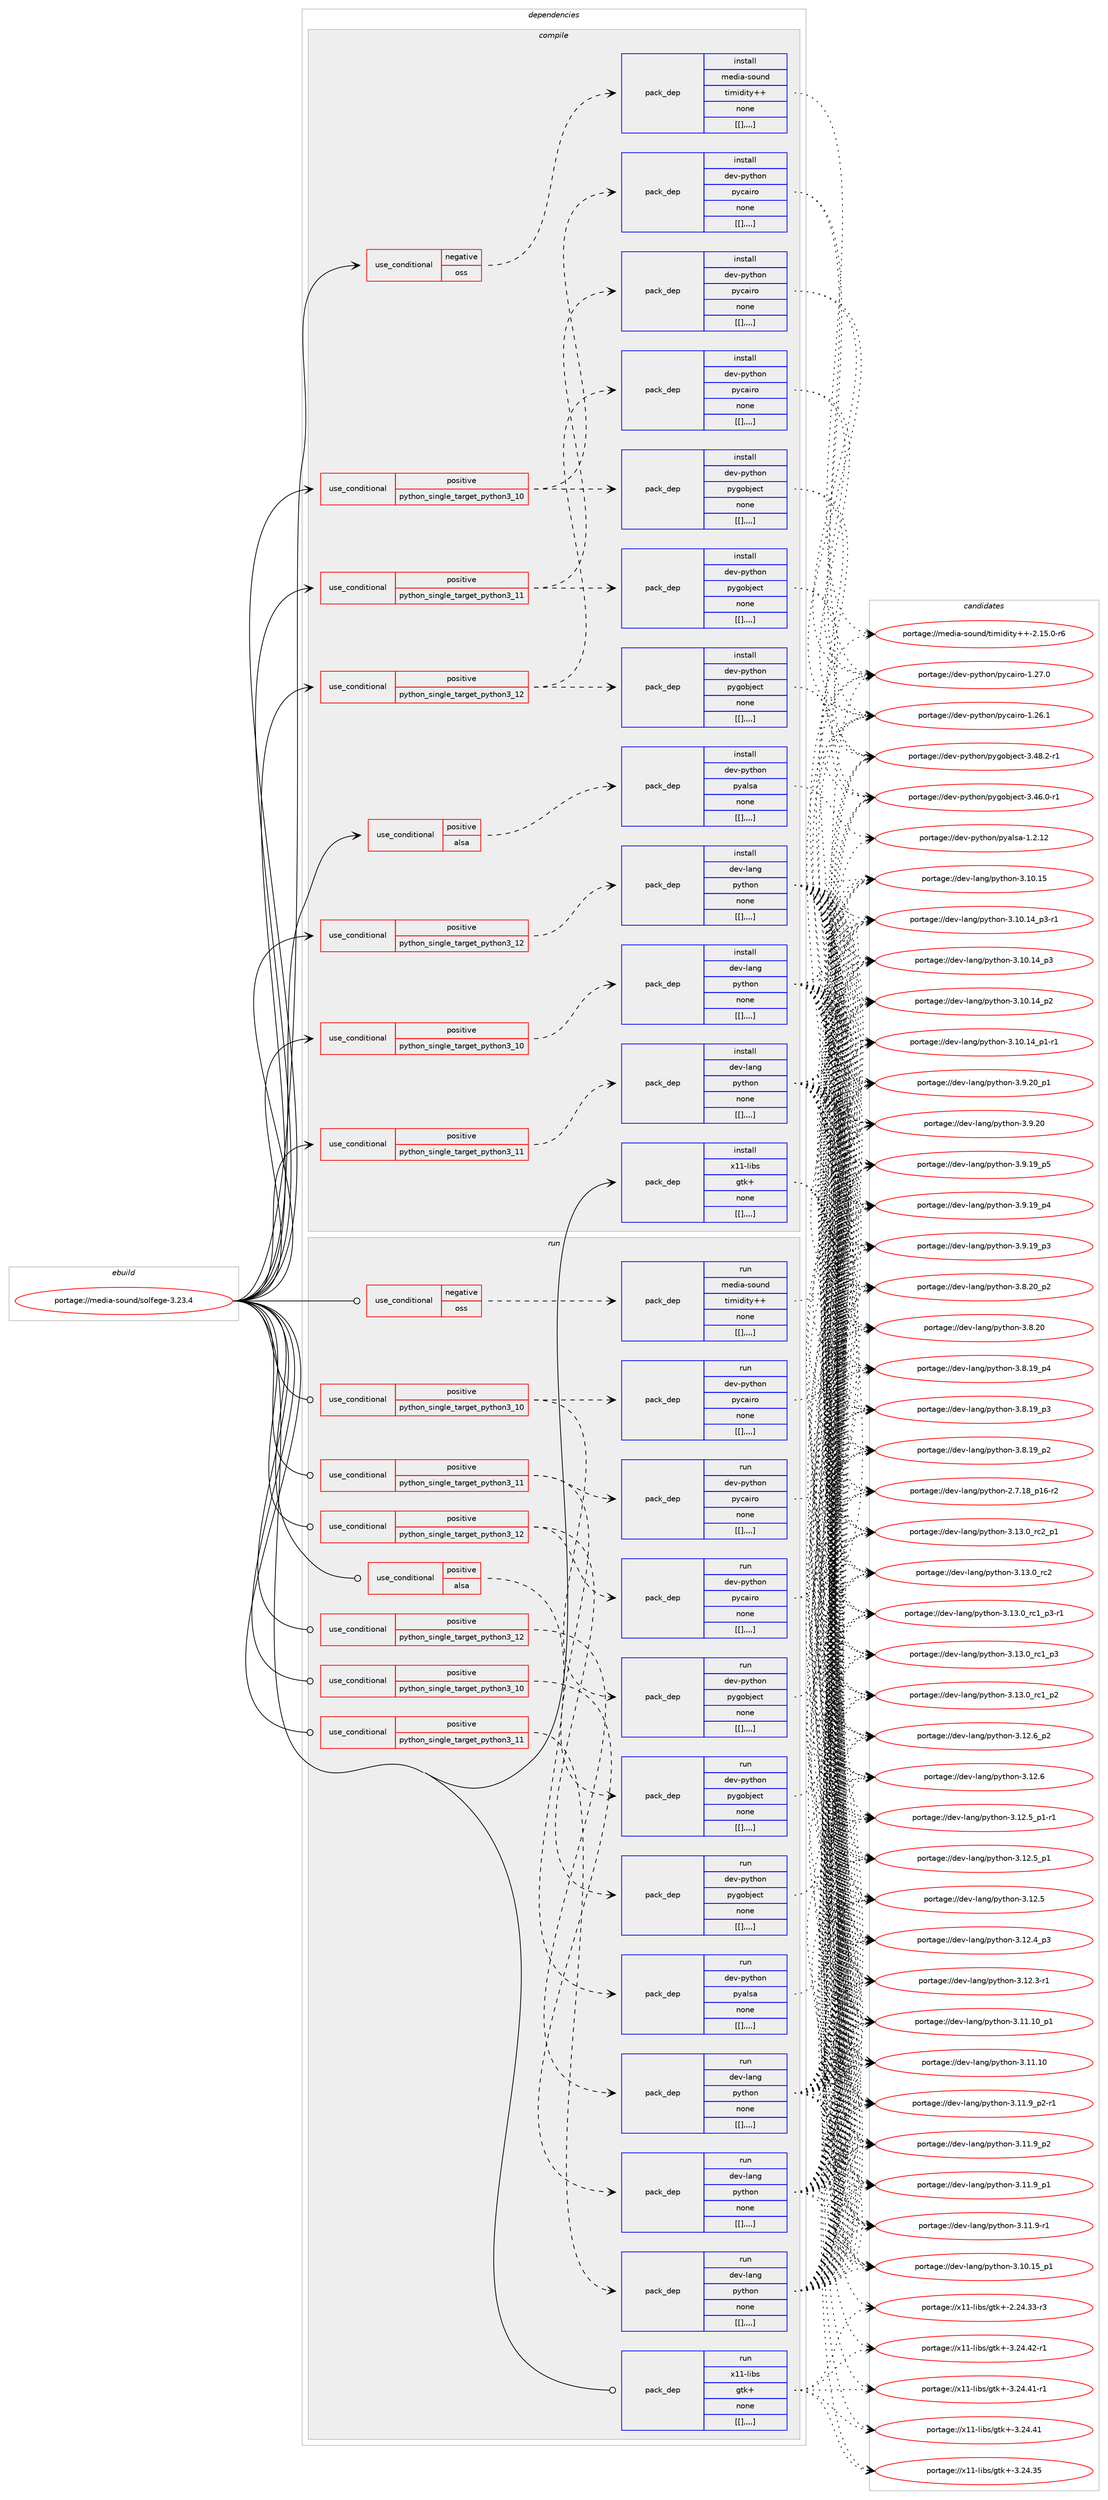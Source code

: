 digraph prolog {

# *************
# Graph options
# *************

newrank=true;
concentrate=true;
compound=true;
graph [rankdir=LR,fontname=Helvetica,fontsize=10,ranksep=1.5];#, ranksep=2.5, nodesep=0.2];
edge  [arrowhead=vee];
node  [fontname=Helvetica,fontsize=10];

# **********
# The ebuild
# **********

subgraph cluster_leftcol {
color=gray;
label=<<i>ebuild</i>>;
id [label="portage://media-sound/solfege-3.23.4", color=red, width=4, href="../media-sound/solfege-3.23.4.svg"];
}

# ****************
# The dependencies
# ****************

subgraph cluster_midcol {
color=gray;
label=<<i>dependencies</i>>;
subgraph cluster_compile {
fillcolor="#eeeeee";
style=filled;
label=<<i>compile</i>>;
subgraph cond85413 {
dependency332295 [label=<<TABLE BORDER="0" CELLBORDER="1" CELLSPACING="0" CELLPADDING="4"><TR><TD ROWSPAN="3" CELLPADDING="10">use_conditional</TD></TR><TR><TD>negative</TD></TR><TR><TD>oss</TD></TR></TABLE>>, shape=none, color=red];
subgraph pack244366 {
dependency332296 [label=<<TABLE BORDER="0" CELLBORDER="1" CELLSPACING="0" CELLPADDING="4" WIDTH="220"><TR><TD ROWSPAN="6" CELLPADDING="30">pack_dep</TD></TR><TR><TD WIDTH="110">install</TD></TR><TR><TD>media-sound</TD></TR><TR><TD>timidity++</TD></TR><TR><TD>none</TD></TR><TR><TD>[[],,,,]</TD></TR></TABLE>>, shape=none, color=blue];
}
dependency332295:e -> dependency332296:w [weight=20,style="dashed",arrowhead="vee"];
}
id:e -> dependency332295:w [weight=20,style="solid",arrowhead="vee"];
subgraph cond85414 {
dependency332297 [label=<<TABLE BORDER="0" CELLBORDER="1" CELLSPACING="0" CELLPADDING="4"><TR><TD ROWSPAN="3" CELLPADDING="10">use_conditional</TD></TR><TR><TD>positive</TD></TR><TR><TD>alsa</TD></TR></TABLE>>, shape=none, color=red];
subgraph pack244367 {
dependency332298 [label=<<TABLE BORDER="0" CELLBORDER="1" CELLSPACING="0" CELLPADDING="4" WIDTH="220"><TR><TD ROWSPAN="6" CELLPADDING="30">pack_dep</TD></TR><TR><TD WIDTH="110">install</TD></TR><TR><TD>dev-python</TD></TR><TR><TD>pyalsa</TD></TR><TR><TD>none</TD></TR><TR><TD>[[],,,,]</TD></TR></TABLE>>, shape=none, color=blue];
}
dependency332297:e -> dependency332298:w [weight=20,style="dashed",arrowhead="vee"];
}
id:e -> dependency332297:w [weight=20,style="solid",arrowhead="vee"];
subgraph cond85415 {
dependency332299 [label=<<TABLE BORDER="0" CELLBORDER="1" CELLSPACING="0" CELLPADDING="4"><TR><TD ROWSPAN="3" CELLPADDING="10">use_conditional</TD></TR><TR><TD>positive</TD></TR><TR><TD>python_single_target_python3_10</TD></TR></TABLE>>, shape=none, color=red];
subgraph pack244368 {
dependency332300 [label=<<TABLE BORDER="0" CELLBORDER="1" CELLSPACING="0" CELLPADDING="4" WIDTH="220"><TR><TD ROWSPAN="6" CELLPADDING="30">pack_dep</TD></TR><TR><TD WIDTH="110">install</TD></TR><TR><TD>dev-lang</TD></TR><TR><TD>python</TD></TR><TR><TD>none</TD></TR><TR><TD>[[],,,,]</TD></TR></TABLE>>, shape=none, color=blue];
}
dependency332299:e -> dependency332300:w [weight=20,style="dashed",arrowhead="vee"];
}
id:e -> dependency332299:w [weight=20,style="solid",arrowhead="vee"];
subgraph cond85416 {
dependency332301 [label=<<TABLE BORDER="0" CELLBORDER="1" CELLSPACING="0" CELLPADDING="4"><TR><TD ROWSPAN="3" CELLPADDING="10">use_conditional</TD></TR><TR><TD>positive</TD></TR><TR><TD>python_single_target_python3_10</TD></TR></TABLE>>, shape=none, color=red];
subgraph pack244369 {
dependency332302 [label=<<TABLE BORDER="0" CELLBORDER="1" CELLSPACING="0" CELLPADDING="4" WIDTH="220"><TR><TD ROWSPAN="6" CELLPADDING="30">pack_dep</TD></TR><TR><TD WIDTH="110">install</TD></TR><TR><TD>dev-python</TD></TR><TR><TD>pycairo</TD></TR><TR><TD>none</TD></TR><TR><TD>[[],,,,]</TD></TR></TABLE>>, shape=none, color=blue];
}
dependency332301:e -> dependency332302:w [weight=20,style="dashed",arrowhead="vee"];
subgraph pack244370 {
dependency332303 [label=<<TABLE BORDER="0" CELLBORDER="1" CELLSPACING="0" CELLPADDING="4" WIDTH="220"><TR><TD ROWSPAN="6" CELLPADDING="30">pack_dep</TD></TR><TR><TD WIDTH="110">install</TD></TR><TR><TD>dev-python</TD></TR><TR><TD>pygobject</TD></TR><TR><TD>none</TD></TR><TR><TD>[[],,,,]</TD></TR></TABLE>>, shape=none, color=blue];
}
dependency332301:e -> dependency332303:w [weight=20,style="dashed",arrowhead="vee"];
}
id:e -> dependency332301:w [weight=20,style="solid",arrowhead="vee"];
subgraph cond85417 {
dependency332304 [label=<<TABLE BORDER="0" CELLBORDER="1" CELLSPACING="0" CELLPADDING="4"><TR><TD ROWSPAN="3" CELLPADDING="10">use_conditional</TD></TR><TR><TD>positive</TD></TR><TR><TD>python_single_target_python3_11</TD></TR></TABLE>>, shape=none, color=red];
subgraph pack244371 {
dependency332305 [label=<<TABLE BORDER="0" CELLBORDER="1" CELLSPACING="0" CELLPADDING="4" WIDTH="220"><TR><TD ROWSPAN="6" CELLPADDING="30">pack_dep</TD></TR><TR><TD WIDTH="110">install</TD></TR><TR><TD>dev-lang</TD></TR><TR><TD>python</TD></TR><TR><TD>none</TD></TR><TR><TD>[[],,,,]</TD></TR></TABLE>>, shape=none, color=blue];
}
dependency332304:e -> dependency332305:w [weight=20,style="dashed",arrowhead="vee"];
}
id:e -> dependency332304:w [weight=20,style="solid",arrowhead="vee"];
subgraph cond85418 {
dependency332306 [label=<<TABLE BORDER="0" CELLBORDER="1" CELLSPACING="0" CELLPADDING="4"><TR><TD ROWSPAN="3" CELLPADDING="10">use_conditional</TD></TR><TR><TD>positive</TD></TR><TR><TD>python_single_target_python3_11</TD></TR></TABLE>>, shape=none, color=red];
subgraph pack244372 {
dependency332307 [label=<<TABLE BORDER="0" CELLBORDER="1" CELLSPACING="0" CELLPADDING="4" WIDTH="220"><TR><TD ROWSPAN="6" CELLPADDING="30">pack_dep</TD></TR><TR><TD WIDTH="110">install</TD></TR><TR><TD>dev-python</TD></TR><TR><TD>pycairo</TD></TR><TR><TD>none</TD></TR><TR><TD>[[],,,,]</TD></TR></TABLE>>, shape=none, color=blue];
}
dependency332306:e -> dependency332307:w [weight=20,style="dashed",arrowhead="vee"];
subgraph pack244373 {
dependency332308 [label=<<TABLE BORDER="0" CELLBORDER="1" CELLSPACING="0" CELLPADDING="4" WIDTH="220"><TR><TD ROWSPAN="6" CELLPADDING="30">pack_dep</TD></TR><TR><TD WIDTH="110">install</TD></TR><TR><TD>dev-python</TD></TR><TR><TD>pygobject</TD></TR><TR><TD>none</TD></TR><TR><TD>[[],,,,]</TD></TR></TABLE>>, shape=none, color=blue];
}
dependency332306:e -> dependency332308:w [weight=20,style="dashed",arrowhead="vee"];
}
id:e -> dependency332306:w [weight=20,style="solid",arrowhead="vee"];
subgraph cond85419 {
dependency332309 [label=<<TABLE BORDER="0" CELLBORDER="1" CELLSPACING="0" CELLPADDING="4"><TR><TD ROWSPAN="3" CELLPADDING="10">use_conditional</TD></TR><TR><TD>positive</TD></TR><TR><TD>python_single_target_python3_12</TD></TR></TABLE>>, shape=none, color=red];
subgraph pack244374 {
dependency332310 [label=<<TABLE BORDER="0" CELLBORDER="1" CELLSPACING="0" CELLPADDING="4" WIDTH="220"><TR><TD ROWSPAN="6" CELLPADDING="30">pack_dep</TD></TR><TR><TD WIDTH="110">install</TD></TR><TR><TD>dev-lang</TD></TR><TR><TD>python</TD></TR><TR><TD>none</TD></TR><TR><TD>[[],,,,]</TD></TR></TABLE>>, shape=none, color=blue];
}
dependency332309:e -> dependency332310:w [weight=20,style="dashed",arrowhead="vee"];
}
id:e -> dependency332309:w [weight=20,style="solid",arrowhead="vee"];
subgraph cond85420 {
dependency332311 [label=<<TABLE BORDER="0" CELLBORDER="1" CELLSPACING="0" CELLPADDING="4"><TR><TD ROWSPAN="3" CELLPADDING="10">use_conditional</TD></TR><TR><TD>positive</TD></TR><TR><TD>python_single_target_python3_12</TD></TR></TABLE>>, shape=none, color=red];
subgraph pack244375 {
dependency332312 [label=<<TABLE BORDER="0" CELLBORDER="1" CELLSPACING="0" CELLPADDING="4" WIDTH="220"><TR><TD ROWSPAN="6" CELLPADDING="30">pack_dep</TD></TR><TR><TD WIDTH="110">install</TD></TR><TR><TD>dev-python</TD></TR><TR><TD>pycairo</TD></TR><TR><TD>none</TD></TR><TR><TD>[[],,,,]</TD></TR></TABLE>>, shape=none, color=blue];
}
dependency332311:e -> dependency332312:w [weight=20,style="dashed",arrowhead="vee"];
subgraph pack244376 {
dependency332313 [label=<<TABLE BORDER="0" CELLBORDER="1" CELLSPACING="0" CELLPADDING="4" WIDTH="220"><TR><TD ROWSPAN="6" CELLPADDING="30">pack_dep</TD></TR><TR><TD WIDTH="110">install</TD></TR><TR><TD>dev-python</TD></TR><TR><TD>pygobject</TD></TR><TR><TD>none</TD></TR><TR><TD>[[],,,,]</TD></TR></TABLE>>, shape=none, color=blue];
}
dependency332311:e -> dependency332313:w [weight=20,style="dashed",arrowhead="vee"];
}
id:e -> dependency332311:w [weight=20,style="solid",arrowhead="vee"];
subgraph pack244377 {
dependency332314 [label=<<TABLE BORDER="0" CELLBORDER="1" CELLSPACING="0" CELLPADDING="4" WIDTH="220"><TR><TD ROWSPAN="6" CELLPADDING="30">pack_dep</TD></TR><TR><TD WIDTH="110">install</TD></TR><TR><TD>x11-libs</TD></TR><TR><TD>gtk+</TD></TR><TR><TD>none</TD></TR><TR><TD>[[],,,,]</TD></TR></TABLE>>, shape=none, color=blue];
}
id:e -> dependency332314:w [weight=20,style="solid",arrowhead="vee"];
}
subgraph cluster_compileandrun {
fillcolor="#eeeeee";
style=filled;
label=<<i>compile and run</i>>;
}
subgraph cluster_run {
fillcolor="#eeeeee";
style=filled;
label=<<i>run</i>>;
subgraph cond85421 {
dependency332315 [label=<<TABLE BORDER="0" CELLBORDER="1" CELLSPACING="0" CELLPADDING="4"><TR><TD ROWSPAN="3" CELLPADDING="10">use_conditional</TD></TR><TR><TD>negative</TD></TR><TR><TD>oss</TD></TR></TABLE>>, shape=none, color=red];
subgraph pack244378 {
dependency332316 [label=<<TABLE BORDER="0" CELLBORDER="1" CELLSPACING="0" CELLPADDING="4" WIDTH="220"><TR><TD ROWSPAN="6" CELLPADDING="30">pack_dep</TD></TR><TR><TD WIDTH="110">run</TD></TR><TR><TD>media-sound</TD></TR><TR><TD>timidity++</TD></TR><TR><TD>none</TD></TR><TR><TD>[[],,,,]</TD></TR></TABLE>>, shape=none, color=blue];
}
dependency332315:e -> dependency332316:w [weight=20,style="dashed",arrowhead="vee"];
}
id:e -> dependency332315:w [weight=20,style="solid",arrowhead="odot"];
subgraph cond85422 {
dependency332317 [label=<<TABLE BORDER="0" CELLBORDER="1" CELLSPACING="0" CELLPADDING="4"><TR><TD ROWSPAN="3" CELLPADDING="10">use_conditional</TD></TR><TR><TD>positive</TD></TR><TR><TD>alsa</TD></TR></TABLE>>, shape=none, color=red];
subgraph pack244379 {
dependency332318 [label=<<TABLE BORDER="0" CELLBORDER="1" CELLSPACING="0" CELLPADDING="4" WIDTH="220"><TR><TD ROWSPAN="6" CELLPADDING="30">pack_dep</TD></TR><TR><TD WIDTH="110">run</TD></TR><TR><TD>dev-python</TD></TR><TR><TD>pyalsa</TD></TR><TR><TD>none</TD></TR><TR><TD>[[],,,,]</TD></TR></TABLE>>, shape=none, color=blue];
}
dependency332317:e -> dependency332318:w [weight=20,style="dashed",arrowhead="vee"];
}
id:e -> dependency332317:w [weight=20,style="solid",arrowhead="odot"];
subgraph cond85423 {
dependency332319 [label=<<TABLE BORDER="0" CELLBORDER="1" CELLSPACING="0" CELLPADDING="4"><TR><TD ROWSPAN="3" CELLPADDING="10">use_conditional</TD></TR><TR><TD>positive</TD></TR><TR><TD>python_single_target_python3_10</TD></TR></TABLE>>, shape=none, color=red];
subgraph pack244380 {
dependency332320 [label=<<TABLE BORDER="0" CELLBORDER="1" CELLSPACING="0" CELLPADDING="4" WIDTH="220"><TR><TD ROWSPAN="6" CELLPADDING="30">pack_dep</TD></TR><TR><TD WIDTH="110">run</TD></TR><TR><TD>dev-lang</TD></TR><TR><TD>python</TD></TR><TR><TD>none</TD></TR><TR><TD>[[],,,,]</TD></TR></TABLE>>, shape=none, color=blue];
}
dependency332319:e -> dependency332320:w [weight=20,style="dashed",arrowhead="vee"];
}
id:e -> dependency332319:w [weight=20,style="solid",arrowhead="odot"];
subgraph cond85424 {
dependency332321 [label=<<TABLE BORDER="0" CELLBORDER="1" CELLSPACING="0" CELLPADDING="4"><TR><TD ROWSPAN="3" CELLPADDING="10">use_conditional</TD></TR><TR><TD>positive</TD></TR><TR><TD>python_single_target_python3_10</TD></TR></TABLE>>, shape=none, color=red];
subgraph pack244381 {
dependency332322 [label=<<TABLE BORDER="0" CELLBORDER="1" CELLSPACING="0" CELLPADDING="4" WIDTH="220"><TR><TD ROWSPAN="6" CELLPADDING="30">pack_dep</TD></TR><TR><TD WIDTH="110">run</TD></TR><TR><TD>dev-python</TD></TR><TR><TD>pycairo</TD></TR><TR><TD>none</TD></TR><TR><TD>[[],,,,]</TD></TR></TABLE>>, shape=none, color=blue];
}
dependency332321:e -> dependency332322:w [weight=20,style="dashed",arrowhead="vee"];
subgraph pack244382 {
dependency332323 [label=<<TABLE BORDER="0" CELLBORDER="1" CELLSPACING="0" CELLPADDING="4" WIDTH="220"><TR><TD ROWSPAN="6" CELLPADDING="30">pack_dep</TD></TR><TR><TD WIDTH="110">run</TD></TR><TR><TD>dev-python</TD></TR><TR><TD>pygobject</TD></TR><TR><TD>none</TD></TR><TR><TD>[[],,,,]</TD></TR></TABLE>>, shape=none, color=blue];
}
dependency332321:e -> dependency332323:w [weight=20,style="dashed",arrowhead="vee"];
}
id:e -> dependency332321:w [weight=20,style="solid",arrowhead="odot"];
subgraph cond85425 {
dependency332324 [label=<<TABLE BORDER="0" CELLBORDER="1" CELLSPACING="0" CELLPADDING="4"><TR><TD ROWSPAN="3" CELLPADDING="10">use_conditional</TD></TR><TR><TD>positive</TD></TR><TR><TD>python_single_target_python3_11</TD></TR></TABLE>>, shape=none, color=red];
subgraph pack244383 {
dependency332325 [label=<<TABLE BORDER="0" CELLBORDER="1" CELLSPACING="0" CELLPADDING="4" WIDTH="220"><TR><TD ROWSPAN="6" CELLPADDING="30">pack_dep</TD></TR><TR><TD WIDTH="110">run</TD></TR><TR><TD>dev-lang</TD></TR><TR><TD>python</TD></TR><TR><TD>none</TD></TR><TR><TD>[[],,,,]</TD></TR></TABLE>>, shape=none, color=blue];
}
dependency332324:e -> dependency332325:w [weight=20,style="dashed",arrowhead="vee"];
}
id:e -> dependency332324:w [weight=20,style="solid",arrowhead="odot"];
subgraph cond85426 {
dependency332326 [label=<<TABLE BORDER="0" CELLBORDER="1" CELLSPACING="0" CELLPADDING="4"><TR><TD ROWSPAN="3" CELLPADDING="10">use_conditional</TD></TR><TR><TD>positive</TD></TR><TR><TD>python_single_target_python3_11</TD></TR></TABLE>>, shape=none, color=red];
subgraph pack244384 {
dependency332327 [label=<<TABLE BORDER="0" CELLBORDER="1" CELLSPACING="0" CELLPADDING="4" WIDTH="220"><TR><TD ROWSPAN="6" CELLPADDING="30">pack_dep</TD></TR><TR><TD WIDTH="110">run</TD></TR><TR><TD>dev-python</TD></TR><TR><TD>pycairo</TD></TR><TR><TD>none</TD></TR><TR><TD>[[],,,,]</TD></TR></TABLE>>, shape=none, color=blue];
}
dependency332326:e -> dependency332327:w [weight=20,style="dashed",arrowhead="vee"];
subgraph pack244385 {
dependency332328 [label=<<TABLE BORDER="0" CELLBORDER="1" CELLSPACING="0" CELLPADDING="4" WIDTH="220"><TR><TD ROWSPAN="6" CELLPADDING="30">pack_dep</TD></TR><TR><TD WIDTH="110">run</TD></TR><TR><TD>dev-python</TD></TR><TR><TD>pygobject</TD></TR><TR><TD>none</TD></TR><TR><TD>[[],,,,]</TD></TR></TABLE>>, shape=none, color=blue];
}
dependency332326:e -> dependency332328:w [weight=20,style="dashed",arrowhead="vee"];
}
id:e -> dependency332326:w [weight=20,style="solid",arrowhead="odot"];
subgraph cond85427 {
dependency332329 [label=<<TABLE BORDER="0" CELLBORDER="1" CELLSPACING="0" CELLPADDING="4"><TR><TD ROWSPAN="3" CELLPADDING="10">use_conditional</TD></TR><TR><TD>positive</TD></TR><TR><TD>python_single_target_python3_12</TD></TR></TABLE>>, shape=none, color=red];
subgraph pack244386 {
dependency332330 [label=<<TABLE BORDER="0" CELLBORDER="1" CELLSPACING="0" CELLPADDING="4" WIDTH="220"><TR><TD ROWSPAN="6" CELLPADDING="30">pack_dep</TD></TR><TR><TD WIDTH="110">run</TD></TR><TR><TD>dev-lang</TD></TR><TR><TD>python</TD></TR><TR><TD>none</TD></TR><TR><TD>[[],,,,]</TD></TR></TABLE>>, shape=none, color=blue];
}
dependency332329:e -> dependency332330:w [weight=20,style="dashed",arrowhead="vee"];
}
id:e -> dependency332329:w [weight=20,style="solid",arrowhead="odot"];
subgraph cond85428 {
dependency332331 [label=<<TABLE BORDER="0" CELLBORDER="1" CELLSPACING="0" CELLPADDING="4"><TR><TD ROWSPAN="3" CELLPADDING="10">use_conditional</TD></TR><TR><TD>positive</TD></TR><TR><TD>python_single_target_python3_12</TD></TR></TABLE>>, shape=none, color=red];
subgraph pack244387 {
dependency332332 [label=<<TABLE BORDER="0" CELLBORDER="1" CELLSPACING="0" CELLPADDING="4" WIDTH="220"><TR><TD ROWSPAN="6" CELLPADDING="30">pack_dep</TD></TR><TR><TD WIDTH="110">run</TD></TR><TR><TD>dev-python</TD></TR><TR><TD>pycairo</TD></TR><TR><TD>none</TD></TR><TR><TD>[[],,,,]</TD></TR></TABLE>>, shape=none, color=blue];
}
dependency332331:e -> dependency332332:w [weight=20,style="dashed",arrowhead="vee"];
subgraph pack244388 {
dependency332333 [label=<<TABLE BORDER="0" CELLBORDER="1" CELLSPACING="0" CELLPADDING="4" WIDTH="220"><TR><TD ROWSPAN="6" CELLPADDING="30">pack_dep</TD></TR><TR><TD WIDTH="110">run</TD></TR><TR><TD>dev-python</TD></TR><TR><TD>pygobject</TD></TR><TR><TD>none</TD></TR><TR><TD>[[],,,,]</TD></TR></TABLE>>, shape=none, color=blue];
}
dependency332331:e -> dependency332333:w [weight=20,style="dashed",arrowhead="vee"];
}
id:e -> dependency332331:w [weight=20,style="solid",arrowhead="odot"];
subgraph pack244389 {
dependency332334 [label=<<TABLE BORDER="0" CELLBORDER="1" CELLSPACING="0" CELLPADDING="4" WIDTH="220"><TR><TD ROWSPAN="6" CELLPADDING="30">pack_dep</TD></TR><TR><TD WIDTH="110">run</TD></TR><TR><TD>x11-libs</TD></TR><TR><TD>gtk+</TD></TR><TR><TD>none</TD></TR><TR><TD>[[],,,,]</TD></TR></TABLE>>, shape=none, color=blue];
}
id:e -> dependency332334:w [weight=20,style="solid",arrowhead="odot"];
}
}

# **************
# The candidates
# **************

subgraph cluster_choices {
rank=same;
color=gray;
label=<<i>candidates</i>>;

subgraph choice244366 {
color=black;
nodesep=1;
choice1091011001059745115111117110100471161051091051001051161214343455046495346484511454 [label="portage://media-sound/timidity++-2.15.0-r6", color=red, width=4,href="../media-sound/timidity++-2.15.0-r6.svg"];
dependency332296:e -> choice1091011001059745115111117110100471161051091051001051161214343455046495346484511454:w [style=dotted,weight="100"];
}
subgraph choice244367 {
color=black;
nodesep=1;
choice1001011184511212111610411111047112121971081159745494650464950 [label="portage://dev-python/pyalsa-1.2.12", color=red, width=4,href="../dev-python/pyalsa-1.2.12.svg"];
dependency332298:e -> choice1001011184511212111610411111047112121971081159745494650464950:w [style=dotted,weight="100"];
}
subgraph choice244368 {
color=black;
nodesep=1;
choice100101118451089711010347112121116104111110455146495146489511499509511249 [label="portage://dev-lang/python-3.13.0_rc2_p1", color=red, width=4,href="../dev-lang/python-3.13.0_rc2_p1.svg"];
choice10010111845108971101034711212111610411111045514649514648951149950 [label="portage://dev-lang/python-3.13.0_rc2", color=red, width=4,href="../dev-lang/python-3.13.0_rc2.svg"];
choice1001011184510897110103471121211161041111104551464951464895114994995112514511449 [label="portage://dev-lang/python-3.13.0_rc1_p3-r1", color=red, width=4,href="../dev-lang/python-3.13.0_rc1_p3-r1.svg"];
choice100101118451089711010347112121116104111110455146495146489511499499511251 [label="portage://dev-lang/python-3.13.0_rc1_p3", color=red, width=4,href="../dev-lang/python-3.13.0_rc1_p3.svg"];
choice100101118451089711010347112121116104111110455146495146489511499499511250 [label="portage://dev-lang/python-3.13.0_rc1_p2", color=red, width=4,href="../dev-lang/python-3.13.0_rc1_p2.svg"];
choice100101118451089711010347112121116104111110455146495046549511250 [label="portage://dev-lang/python-3.12.6_p2", color=red, width=4,href="../dev-lang/python-3.12.6_p2.svg"];
choice10010111845108971101034711212111610411111045514649504654 [label="portage://dev-lang/python-3.12.6", color=red, width=4,href="../dev-lang/python-3.12.6.svg"];
choice1001011184510897110103471121211161041111104551464950465395112494511449 [label="portage://dev-lang/python-3.12.5_p1-r1", color=red, width=4,href="../dev-lang/python-3.12.5_p1-r1.svg"];
choice100101118451089711010347112121116104111110455146495046539511249 [label="portage://dev-lang/python-3.12.5_p1", color=red, width=4,href="../dev-lang/python-3.12.5_p1.svg"];
choice10010111845108971101034711212111610411111045514649504653 [label="portage://dev-lang/python-3.12.5", color=red, width=4,href="../dev-lang/python-3.12.5.svg"];
choice100101118451089711010347112121116104111110455146495046529511251 [label="portage://dev-lang/python-3.12.4_p3", color=red, width=4,href="../dev-lang/python-3.12.4_p3.svg"];
choice100101118451089711010347112121116104111110455146495046514511449 [label="portage://dev-lang/python-3.12.3-r1", color=red, width=4,href="../dev-lang/python-3.12.3-r1.svg"];
choice10010111845108971101034711212111610411111045514649494649489511249 [label="portage://dev-lang/python-3.11.10_p1", color=red, width=4,href="../dev-lang/python-3.11.10_p1.svg"];
choice1001011184510897110103471121211161041111104551464949464948 [label="portage://dev-lang/python-3.11.10", color=red, width=4,href="../dev-lang/python-3.11.10.svg"];
choice1001011184510897110103471121211161041111104551464949465795112504511449 [label="portage://dev-lang/python-3.11.9_p2-r1", color=red, width=4,href="../dev-lang/python-3.11.9_p2-r1.svg"];
choice100101118451089711010347112121116104111110455146494946579511250 [label="portage://dev-lang/python-3.11.9_p2", color=red, width=4,href="../dev-lang/python-3.11.9_p2.svg"];
choice100101118451089711010347112121116104111110455146494946579511249 [label="portage://dev-lang/python-3.11.9_p1", color=red, width=4,href="../dev-lang/python-3.11.9_p1.svg"];
choice100101118451089711010347112121116104111110455146494946574511449 [label="portage://dev-lang/python-3.11.9-r1", color=red, width=4,href="../dev-lang/python-3.11.9-r1.svg"];
choice10010111845108971101034711212111610411111045514649484649539511249 [label="portage://dev-lang/python-3.10.15_p1", color=red, width=4,href="../dev-lang/python-3.10.15_p1.svg"];
choice1001011184510897110103471121211161041111104551464948464953 [label="portage://dev-lang/python-3.10.15", color=red, width=4,href="../dev-lang/python-3.10.15.svg"];
choice100101118451089711010347112121116104111110455146494846495295112514511449 [label="portage://dev-lang/python-3.10.14_p3-r1", color=red, width=4,href="../dev-lang/python-3.10.14_p3-r1.svg"];
choice10010111845108971101034711212111610411111045514649484649529511251 [label="portage://dev-lang/python-3.10.14_p3", color=red, width=4,href="../dev-lang/python-3.10.14_p3.svg"];
choice10010111845108971101034711212111610411111045514649484649529511250 [label="portage://dev-lang/python-3.10.14_p2", color=red, width=4,href="../dev-lang/python-3.10.14_p2.svg"];
choice100101118451089711010347112121116104111110455146494846495295112494511449 [label="portage://dev-lang/python-3.10.14_p1-r1", color=red, width=4,href="../dev-lang/python-3.10.14_p1-r1.svg"];
choice100101118451089711010347112121116104111110455146574650489511249 [label="portage://dev-lang/python-3.9.20_p1", color=red, width=4,href="../dev-lang/python-3.9.20_p1.svg"];
choice10010111845108971101034711212111610411111045514657465048 [label="portage://dev-lang/python-3.9.20", color=red, width=4,href="../dev-lang/python-3.9.20.svg"];
choice100101118451089711010347112121116104111110455146574649579511253 [label="portage://dev-lang/python-3.9.19_p5", color=red, width=4,href="../dev-lang/python-3.9.19_p5.svg"];
choice100101118451089711010347112121116104111110455146574649579511252 [label="portage://dev-lang/python-3.9.19_p4", color=red, width=4,href="../dev-lang/python-3.9.19_p4.svg"];
choice100101118451089711010347112121116104111110455146574649579511251 [label="portage://dev-lang/python-3.9.19_p3", color=red, width=4,href="../dev-lang/python-3.9.19_p3.svg"];
choice100101118451089711010347112121116104111110455146564650489511250 [label="portage://dev-lang/python-3.8.20_p2", color=red, width=4,href="../dev-lang/python-3.8.20_p2.svg"];
choice10010111845108971101034711212111610411111045514656465048 [label="portage://dev-lang/python-3.8.20", color=red, width=4,href="../dev-lang/python-3.8.20.svg"];
choice100101118451089711010347112121116104111110455146564649579511252 [label="portage://dev-lang/python-3.8.19_p4", color=red, width=4,href="../dev-lang/python-3.8.19_p4.svg"];
choice100101118451089711010347112121116104111110455146564649579511251 [label="portage://dev-lang/python-3.8.19_p3", color=red, width=4,href="../dev-lang/python-3.8.19_p3.svg"];
choice100101118451089711010347112121116104111110455146564649579511250 [label="portage://dev-lang/python-3.8.19_p2", color=red, width=4,href="../dev-lang/python-3.8.19_p2.svg"];
choice100101118451089711010347112121116104111110455046554649569511249544511450 [label="portage://dev-lang/python-2.7.18_p16-r2", color=red, width=4,href="../dev-lang/python-2.7.18_p16-r2.svg"];
dependency332300:e -> choice100101118451089711010347112121116104111110455146495146489511499509511249:w [style=dotted,weight="100"];
dependency332300:e -> choice10010111845108971101034711212111610411111045514649514648951149950:w [style=dotted,weight="100"];
dependency332300:e -> choice1001011184510897110103471121211161041111104551464951464895114994995112514511449:w [style=dotted,weight="100"];
dependency332300:e -> choice100101118451089711010347112121116104111110455146495146489511499499511251:w [style=dotted,weight="100"];
dependency332300:e -> choice100101118451089711010347112121116104111110455146495146489511499499511250:w [style=dotted,weight="100"];
dependency332300:e -> choice100101118451089711010347112121116104111110455146495046549511250:w [style=dotted,weight="100"];
dependency332300:e -> choice10010111845108971101034711212111610411111045514649504654:w [style=dotted,weight="100"];
dependency332300:e -> choice1001011184510897110103471121211161041111104551464950465395112494511449:w [style=dotted,weight="100"];
dependency332300:e -> choice100101118451089711010347112121116104111110455146495046539511249:w [style=dotted,weight="100"];
dependency332300:e -> choice10010111845108971101034711212111610411111045514649504653:w [style=dotted,weight="100"];
dependency332300:e -> choice100101118451089711010347112121116104111110455146495046529511251:w [style=dotted,weight="100"];
dependency332300:e -> choice100101118451089711010347112121116104111110455146495046514511449:w [style=dotted,weight="100"];
dependency332300:e -> choice10010111845108971101034711212111610411111045514649494649489511249:w [style=dotted,weight="100"];
dependency332300:e -> choice1001011184510897110103471121211161041111104551464949464948:w [style=dotted,weight="100"];
dependency332300:e -> choice1001011184510897110103471121211161041111104551464949465795112504511449:w [style=dotted,weight="100"];
dependency332300:e -> choice100101118451089711010347112121116104111110455146494946579511250:w [style=dotted,weight="100"];
dependency332300:e -> choice100101118451089711010347112121116104111110455146494946579511249:w [style=dotted,weight="100"];
dependency332300:e -> choice100101118451089711010347112121116104111110455146494946574511449:w [style=dotted,weight="100"];
dependency332300:e -> choice10010111845108971101034711212111610411111045514649484649539511249:w [style=dotted,weight="100"];
dependency332300:e -> choice1001011184510897110103471121211161041111104551464948464953:w [style=dotted,weight="100"];
dependency332300:e -> choice100101118451089711010347112121116104111110455146494846495295112514511449:w [style=dotted,weight="100"];
dependency332300:e -> choice10010111845108971101034711212111610411111045514649484649529511251:w [style=dotted,weight="100"];
dependency332300:e -> choice10010111845108971101034711212111610411111045514649484649529511250:w [style=dotted,weight="100"];
dependency332300:e -> choice100101118451089711010347112121116104111110455146494846495295112494511449:w [style=dotted,weight="100"];
dependency332300:e -> choice100101118451089711010347112121116104111110455146574650489511249:w [style=dotted,weight="100"];
dependency332300:e -> choice10010111845108971101034711212111610411111045514657465048:w [style=dotted,weight="100"];
dependency332300:e -> choice100101118451089711010347112121116104111110455146574649579511253:w [style=dotted,weight="100"];
dependency332300:e -> choice100101118451089711010347112121116104111110455146574649579511252:w [style=dotted,weight="100"];
dependency332300:e -> choice100101118451089711010347112121116104111110455146574649579511251:w [style=dotted,weight="100"];
dependency332300:e -> choice100101118451089711010347112121116104111110455146564650489511250:w [style=dotted,weight="100"];
dependency332300:e -> choice10010111845108971101034711212111610411111045514656465048:w [style=dotted,weight="100"];
dependency332300:e -> choice100101118451089711010347112121116104111110455146564649579511252:w [style=dotted,weight="100"];
dependency332300:e -> choice100101118451089711010347112121116104111110455146564649579511251:w [style=dotted,weight="100"];
dependency332300:e -> choice100101118451089711010347112121116104111110455146564649579511250:w [style=dotted,weight="100"];
dependency332300:e -> choice100101118451089711010347112121116104111110455046554649569511249544511450:w [style=dotted,weight="100"];
}
subgraph choice244369 {
color=black;
nodesep=1;
choice1001011184511212111610411111047112121999710511411145494650554648 [label="portage://dev-python/pycairo-1.27.0", color=red, width=4,href="../dev-python/pycairo-1.27.0.svg"];
choice1001011184511212111610411111047112121999710511411145494650544649 [label="portage://dev-python/pycairo-1.26.1", color=red, width=4,href="../dev-python/pycairo-1.26.1.svg"];
dependency332302:e -> choice1001011184511212111610411111047112121999710511411145494650554648:w [style=dotted,weight="100"];
dependency332302:e -> choice1001011184511212111610411111047112121999710511411145494650544649:w [style=dotted,weight="100"];
}
subgraph choice244370 {
color=black;
nodesep=1;
choice10010111845112121116104111110471121211031119810610199116455146525646504511449 [label="portage://dev-python/pygobject-3.48.2-r1", color=red, width=4,href="../dev-python/pygobject-3.48.2-r1.svg"];
choice10010111845112121116104111110471121211031119810610199116455146525446484511449 [label="portage://dev-python/pygobject-3.46.0-r1", color=red, width=4,href="../dev-python/pygobject-3.46.0-r1.svg"];
dependency332303:e -> choice10010111845112121116104111110471121211031119810610199116455146525646504511449:w [style=dotted,weight="100"];
dependency332303:e -> choice10010111845112121116104111110471121211031119810610199116455146525446484511449:w [style=dotted,weight="100"];
}
subgraph choice244371 {
color=black;
nodesep=1;
choice100101118451089711010347112121116104111110455146495146489511499509511249 [label="portage://dev-lang/python-3.13.0_rc2_p1", color=red, width=4,href="../dev-lang/python-3.13.0_rc2_p1.svg"];
choice10010111845108971101034711212111610411111045514649514648951149950 [label="portage://dev-lang/python-3.13.0_rc2", color=red, width=4,href="../dev-lang/python-3.13.0_rc2.svg"];
choice1001011184510897110103471121211161041111104551464951464895114994995112514511449 [label="portage://dev-lang/python-3.13.0_rc1_p3-r1", color=red, width=4,href="../dev-lang/python-3.13.0_rc1_p3-r1.svg"];
choice100101118451089711010347112121116104111110455146495146489511499499511251 [label="portage://dev-lang/python-3.13.0_rc1_p3", color=red, width=4,href="../dev-lang/python-3.13.0_rc1_p3.svg"];
choice100101118451089711010347112121116104111110455146495146489511499499511250 [label="portage://dev-lang/python-3.13.0_rc1_p2", color=red, width=4,href="../dev-lang/python-3.13.0_rc1_p2.svg"];
choice100101118451089711010347112121116104111110455146495046549511250 [label="portage://dev-lang/python-3.12.6_p2", color=red, width=4,href="../dev-lang/python-3.12.6_p2.svg"];
choice10010111845108971101034711212111610411111045514649504654 [label="portage://dev-lang/python-3.12.6", color=red, width=4,href="../dev-lang/python-3.12.6.svg"];
choice1001011184510897110103471121211161041111104551464950465395112494511449 [label="portage://dev-lang/python-3.12.5_p1-r1", color=red, width=4,href="../dev-lang/python-3.12.5_p1-r1.svg"];
choice100101118451089711010347112121116104111110455146495046539511249 [label="portage://dev-lang/python-3.12.5_p1", color=red, width=4,href="../dev-lang/python-3.12.5_p1.svg"];
choice10010111845108971101034711212111610411111045514649504653 [label="portage://dev-lang/python-3.12.5", color=red, width=4,href="../dev-lang/python-3.12.5.svg"];
choice100101118451089711010347112121116104111110455146495046529511251 [label="portage://dev-lang/python-3.12.4_p3", color=red, width=4,href="../dev-lang/python-3.12.4_p3.svg"];
choice100101118451089711010347112121116104111110455146495046514511449 [label="portage://dev-lang/python-3.12.3-r1", color=red, width=4,href="../dev-lang/python-3.12.3-r1.svg"];
choice10010111845108971101034711212111610411111045514649494649489511249 [label="portage://dev-lang/python-3.11.10_p1", color=red, width=4,href="../dev-lang/python-3.11.10_p1.svg"];
choice1001011184510897110103471121211161041111104551464949464948 [label="portage://dev-lang/python-3.11.10", color=red, width=4,href="../dev-lang/python-3.11.10.svg"];
choice1001011184510897110103471121211161041111104551464949465795112504511449 [label="portage://dev-lang/python-3.11.9_p2-r1", color=red, width=4,href="../dev-lang/python-3.11.9_p2-r1.svg"];
choice100101118451089711010347112121116104111110455146494946579511250 [label="portage://dev-lang/python-3.11.9_p2", color=red, width=4,href="../dev-lang/python-3.11.9_p2.svg"];
choice100101118451089711010347112121116104111110455146494946579511249 [label="portage://dev-lang/python-3.11.9_p1", color=red, width=4,href="../dev-lang/python-3.11.9_p1.svg"];
choice100101118451089711010347112121116104111110455146494946574511449 [label="portage://dev-lang/python-3.11.9-r1", color=red, width=4,href="../dev-lang/python-3.11.9-r1.svg"];
choice10010111845108971101034711212111610411111045514649484649539511249 [label="portage://dev-lang/python-3.10.15_p1", color=red, width=4,href="../dev-lang/python-3.10.15_p1.svg"];
choice1001011184510897110103471121211161041111104551464948464953 [label="portage://dev-lang/python-3.10.15", color=red, width=4,href="../dev-lang/python-3.10.15.svg"];
choice100101118451089711010347112121116104111110455146494846495295112514511449 [label="portage://dev-lang/python-3.10.14_p3-r1", color=red, width=4,href="../dev-lang/python-3.10.14_p3-r1.svg"];
choice10010111845108971101034711212111610411111045514649484649529511251 [label="portage://dev-lang/python-3.10.14_p3", color=red, width=4,href="../dev-lang/python-3.10.14_p3.svg"];
choice10010111845108971101034711212111610411111045514649484649529511250 [label="portage://dev-lang/python-3.10.14_p2", color=red, width=4,href="../dev-lang/python-3.10.14_p2.svg"];
choice100101118451089711010347112121116104111110455146494846495295112494511449 [label="portage://dev-lang/python-3.10.14_p1-r1", color=red, width=4,href="../dev-lang/python-3.10.14_p1-r1.svg"];
choice100101118451089711010347112121116104111110455146574650489511249 [label="portage://dev-lang/python-3.9.20_p1", color=red, width=4,href="../dev-lang/python-3.9.20_p1.svg"];
choice10010111845108971101034711212111610411111045514657465048 [label="portage://dev-lang/python-3.9.20", color=red, width=4,href="../dev-lang/python-3.9.20.svg"];
choice100101118451089711010347112121116104111110455146574649579511253 [label="portage://dev-lang/python-3.9.19_p5", color=red, width=4,href="../dev-lang/python-3.9.19_p5.svg"];
choice100101118451089711010347112121116104111110455146574649579511252 [label="portage://dev-lang/python-3.9.19_p4", color=red, width=4,href="../dev-lang/python-3.9.19_p4.svg"];
choice100101118451089711010347112121116104111110455146574649579511251 [label="portage://dev-lang/python-3.9.19_p3", color=red, width=4,href="../dev-lang/python-3.9.19_p3.svg"];
choice100101118451089711010347112121116104111110455146564650489511250 [label="portage://dev-lang/python-3.8.20_p2", color=red, width=4,href="../dev-lang/python-3.8.20_p2.svg"];
choice10010111845108971101034711212111610411111045514656465048 [label="portage://dev-lang/python-3.8.20", color=red, width=4,href="../dev-lang/python-3.8.20.svg"];
choice100101118451089711010347112121116104111110455146564649579511252 [label="portage://dev-lang/python-3.8.19_p4", color=red, width=4,href="../dev-lang/python-3.8.19_p4.svg"];
choice100101118451089711010347112121116104111110455146564649579511251 [label="portage://dev-lang/python-3.8.19_p3", color=red, width=4,href="../dev-lang/python-3.8.19_p3.svg"];
choice100101118451089711010347112121116104111110455146564649579511250 [label="portage://dev-lang/python-3.8.19_p2", color=red, width=4,href="../dev-lang/python-3.8.19_p2.svg"];
choice100101118451089711010347112121116104111110455046554649569511249544511450 [label="portage://dev-lang/python-2.7.18_p16-r2", color=red, width=4,href="../dev-lang/python-2.7.18_p16-r2.svg"];
dependency332305:e -> choice100101118451089711010347112121116104111110455146495146489511499509511249:w [style=dotted,weight="100"];
dependency332305:e -> choice10010111845108971101034711212111610411111045514649514648951149950:w [style=dotted,weight="100"];
dependency332305:e -> choice1001011184510897110103471121211161041111104551464951464895114994995112514511449:w [style=dotted,weight="100"];
dependency332305:e -> choice100101118451089711010347112121116104111110455146495146489511499499511251:w [style=dotted,weight="100"];
dependency332305:e -> choice100101118451089711010347112121116104111110455146495146489511499499511250:w [style=dotted,weight="100"];
dependency332305:e -> choice100101118451089711010347112121116104111110455146495046549511250:w [style=dotted,weight="100"];
dependency332305:e -> choice10010111845108971101034711212111610411111045514649504654:w [style=dotted,weight="100"];
dependency332305:e -> choice1001011184510897110103471121211161041111104551464950465395112494511449:w [style=dotted,weight="100"];
dependency332305:e -> choice100101118451089711010347112121116104111110455146495046539511249:w [style=dotted,weight="100"];
dependency332305:e -> choice10010111845108971101034711212111610411111045514649504653:w [style=dotted,weight="100"];
dependency332305:e -> choice100101118451089711010347112121116104111110455146495046529511251:w [style=dotted,weight="100"];
dependency332305:e -> choice100101118451089711010347112121116104111110455146495046514511449:w [style=dotted,weight="100"];
dependency332305:e -> choice10010111845108971101034711212111610411111045514649494649489511249:w [style=dotted,weight="100"];
dependency332305:e -> choice1001011184510897110103471121211161041111104551464949464948:w [style=dotted,weight="100"];
dependency332305:e -> choice1001011184510897110103471121211161041111104551464949465795112504511449:w [style=dotted,weight="100"];
dependency332305:e -> choice100101118451089711010347112121116104111110455146494946579511250:w [style=dotted,weight="100"];
dependency332305:e -> choice100101118451089711010347112121116104111110455146494946579511249:w [style=dotted,weight="100"];
dependency332305:e -> choice100101118451089711010347112121116104111110455146494946574511449:w [style=dotted,weight="100"];
dependency332305:e -> choice10010111845108971101034711212111610411111045514649484649539511249:w [style=dotted,weight="100"];
dependency332305:e -> choice1001011184510897110103471121211161041111104551464948464953:w [style=dotted,weight="100"];
dependency332305:e -> choice100101118451089711010347112121116104111110455146494846495295112514511449:w [style=dotted,weight="100"];
dependency332305:e -> choice10010111845108971101034711212111610411111045514649484649529511251:w [style=dotted,weight="100"];
dependency332305:e -> choice10010111845108971101034711212111610411111045514649484649529511250:w [style=dotted,weight="100"];
dependency332305:e -> choice100101118451089711010347112121116104111110455146494846495295112494511449:w [style=dotted,weight="100"];
dependency332305:e -> choice100101118451089711010347112121116104111110455146574650489511249:w [style=dotted,weight="100"];
dependency332305:e -> choice10010111845108971101034711212111610411111045514657465048:w [style=dotted,weight="100"];
dependency332305:e -> choice100101118451089711010347112121116104111110455146574649579511253:w [style=dotted,weight="100"];
dependency332305:e -> choice100101118451089711010347112121116104111110455146574649579511252:w [style=dotted,weight="100"];
dependency332305:e -> choice100101118451089711010347112121116104111110455146574649579511251:w [style=dotted,weight="100"];
dependency332305:e -> choice100101118451089711010347112121116104111110455146564650489511250:w [style=dotted,weight="100"];
dependency332305:e -> choice10010111845108971101034711212111610411111045514656465048:w [style=dotted,weight="100"];
dependency332305:e -> choice100101118451089711010347112121116104111110455146564649579511252:w [style=dotted,weight="100"];
dependency332305:e -> choice100101118451089711010347112121116104111110455146564649579511251:w [style=dotted,weight="100"];
dependency332305:e -> choice100101118451089711010347112121116104111110455146564649579511250:w [style=dotted,weight="100"];
dependency332305:e -> choice100101118451089711010347112121116104111110455046554649569511249544511450:w [style=dotted,weight="100"];
}
subgraph choice244372 {
color=black;
nodesep=1;
choice1001011184511212111610411111047112121999710511411145494650554648 [label="portage://dev-python/pycairo-1.27.0", color=red, width=4,href="../dev-python/pycairo-1.27.0.svg"];
choice1001011184511212111610411111047112121999710511411145494650544649 [label="portage://dev-python/pycairo-1.26.1", color=red, width=4,href="../dev-python/pycairo-1.26.1.svg"];
dependency332307:e -> choice1001011184511212111610411111047112121999710511411145494650554648:w [style=dotted,weight="100"];
dependency332307:e -> choice1001011184511212111610411111047112121999710511411145494650544649:w [style=dotted,weight="100"];
}
subgraph choice244373 {
color=black;
nodesep=1;
choice10010111845112121116104111110471121211031119810610199116455146525646504511449 [label="portage://dev-python/pygobject-3.48.2-r1", color=red, width=4,href="../dev-python/pygobject-3.48.2-r1.svg"];
choice10010111845112121116104111110471121211031119810610199116455146525446484511449 [label="portage://dev-python/pygobject-3.46.0-r1", color=red, width=4,href="../dev-python/pygobject-3.46.0-r1.svg"];
dependency332308:e -> choice10010111845112121116104111110471121211031119810610199116455146525646504511449:w [style=dotted,weight="100"];
dependency332308:e -> choice10010111845112121116104111110471121211031119810610199116455146525446484511449:w [style=dotted,weight="100"];
}
subgraph choice244374 {
color=black;
nodesep=1;
choice100101118451089711010347112121116104111110455146495146489511499509511249 [label="portage://dev-lang/python-3.13.0_rc2_p1", color=red, width=4,href="../dev-lang/python-3.13.0_rc2_p1.svg"];
choice10010111845108971101034711212111610411111045514649514648951149950 [label="portage://dev-lang/python-3.13.0_rc2", color=red, width=4,href="../dev-lang/python-3.13.0_rc2.svg"];
choice1001011184510897110103471121211161041111104551464951464895114994995112514511449 [label="portage://dev-lang/python-3.13.0_rc1_p3-r1", color=red, width=4,href="../dev-lang/python-3.13.0_rc1_p3-r1.svg"];
choice100101118451089711010347112121116104111110455146495146489511499499511251 [label="portage://dev-lang/python-3.13.0_rc1_p3", color=red, width=4,href="../dev-lang/python-3.13.0_rc1_p3.svg"];
choice100101118451089711010347112121116104111110455146495146489511499499511250 [label="portage://dev-lang/python-3.13.0_rc1_p2", color=red, width=4,href="../dev-lang/python-3.13.0_rc1_p2.svg"];
choice100101118451089711010347112121116104111110455146495046549511250 [label="portage://dev-lang/python-3.12.6_p2", color=red, width=4,href="../dev-lang/python-3.12.6_p2.svg"];
choice10010111845108971101034711212111610411111045514649504654 [label="portage://dev-lang/python-3.12.6", color=red, width=4,href="../dev-lang/python-3.12.6.svg"];
choice1001011184510897110103471121211161041111104551464950465395112494511449 [label="portage://dev-lang/python-3.12.5_p1-r1", color=red, width=4,href="../dev-lang/python-3.12.5_p1-r1.svg"];
choice100101118451089711010347112121116104111110455146495046539511249 [label="portage://dev-lang/python-3.12.5_p1", color=red, width=4,href="../dev-lang/python-3.12.5_p1.svg"];
choice10010111845108971101034711212111610411111045514649504653 [label="portage://dev-lang/python-3.12.5", color=red, width=4,href="../dev-lang/python-3.12.5.svg"];
choice100101118451089711010347112121116104111110455146495046529511251 [label="portage://dev-lang/python-3.12.4_p3", color=red, width=4,href="../dev-lang/python-3.12.4_p3.svg"];
choice100101118451089711010347112121116104111110455146495046514511449 [label="portage://dev-lang/python-3.12.3-r1", color=red, width=4,href="../dev-lang/python-3.12.3-r1.svg"];
choice10010111845108971101034711212111610411111045514649494649489511249 [label="portage://dev-lang/python-3.11.10_p1", color=red, width=4,href="../dev-lang/python-3.11.10_p1.svg"];
choice1001011184510897110103471121211161041111104551464949464948 [label="portage://dev-lang/python-3.11.10", color=red, width=4,href="../dev-lang/python-3.11.10.svg"];
choice1001011184510897110103471121211161041111104551464949465795112504511449 [label="portage://dev-lang/python-3.11.9_p2-r1", color=red, width=4,href="../dev-lang/python-3.11.9_p2-r1.svg"];
choice100101118451089711010347112121116104111110455146494946579511250 [label="portage://dev-lang/python-3.11.9_p2", color=red, width=4,href="../dev-lang/python-3.11.9_p2.svg"];
choice100101118451089711010347112121116104111110455146494946579511249 [label="portage://dev-lang/python-3.11.9_p1", color=red, width=4,href="../dev-lang/python-3.11.9_p1.svg"];
choice100101118451089711010347112121116104111110455146494946574511449 [label="portage://dev-lang/python-3.11.9-r1", color=red, width=4,href="../dev-lang/python-3.11.9-r1.svg"];
choice10010111845108971101034711212111610411111045514649484649539511249 [label="portage://dev-lang/python-3.10.15_p1", color=red, width=4,href="../dev-lang/python-3.10.15_p1.svg"];
choice1001011184510897110103471121211161041111104551464948464953 [label="portage://dev-lang/python-3.10.15", color=red, width=4,href="../dev-lang/python-3.10.15.svg"];
choice100101118451089711010347112121116104111110455146494846495295112514511449 [label="portage://dev-lang/python-3.10.14_p3-r1", color=red, width=4,href="../dev-lang/python-3.10.14_p3-r1.svg"];
choice10010111845108971101034711212111610411111045514649484649529511251 [label="portage://dev-lang/python-3.10.14_p3", color=red, width=4,href="../dev-lang/python-3.10.14_p3.svg"];
choice10010111845108971101034711212111610411111045514649484649529511250 [label="portage://dev-lang/python-3.10.14_p2", color=red, width=4,href="../dev-lang/python-3.10.14_p2.svg"];
choice100101118451089711010347112121116104111110455146494846495295112494511449 [label="portage://dev-lang/python-3.10.14_p1-r1", color=red, width=4,href="../dev-lang/python-3.10.14_p1-r1.svg"];
choice100101118451089711010347112121116104111110455146574650489511249 [label="portage://dev-lang/python-3.9.20_p1", color=red, width=4,href="../dev-lang/python-3.9.20_p1.svg"];
choice10010111845108971101034711212111610411111045514657465048 [label="portage://dev-lang/python-3.9.20", color=red, width=4,href="../dev-lang/python-3.9.20.svg"];
choice100101118451089711010347112121116104111110455146574649579511253 [label="portage://dev-lang/python-3.9.19_p5", color=red, width=4,href="../dev-lang/python-3.9.19_p5.svg"];
choice100101118451089711010347112121116104111110455146574649579511252 [label="portage://dev-lang/python-3.9.19_p4", color=red, width=4,href="../dev-lang/python-3.9.19_p4.svg"];
choice100101118451089711010347112121116104111110455146574649579511251 [label="portage://dev-lang/python-3.9.19_p3", color=red, width=4,href="../dev-lang/python-3.9.19_p3.svg"];
choice100101118451089711010347112121116104111110455146564650489511250 [label="portage://dev-lang/python-3.8.20_p2", color=red, width=4,href="../dev-lang/python-3.8.20_p2.svg"];
choice10010111845108971101034711212111610411111045514656465048 [label="portage://dev-lang/python-3.8.20", color=red, width=4,href="../dev-lang/python-3.8.20.svg"];
choice100101118451089711010347112121116104111110455146564649579511252 [label="portage://dev-lang/python-3.8.19_p4", color=red, width=4,href="../dev-lang/python-3.8.19_p4.svg"];
choice100101118451089711010347112121116104111110455146564649579511251 [label="portage://dev-lang/python-3.8.19_p3", color=red, width=4,href="../dev-lang/python-3.8.19_p3.svg"];
choice100101118451089711010347112121116104111110455146564649579511250 [label="portage://dev-lang/python-3.8.19_p2", color=red, width=4,href="../dev-lang/python-3.8.19_p2.svg"];
choice100101118451089711010347112121116104111110455046554649569511249544511450 [label="portage://dev-lang/python-2.7.18_p16-r2", color=red, width=4,href="../dev-lang/python-2.7.18_p16-r2.svg"];
dependency332310:e -> choice100101118451089711010347112121116104111110455146495146489511499509511249:w [style=dotted,weight="100"];
dependency332310:e -> choice10010111845108971101034711212111610411111045514649514648951149950:w [style=dotted,weight="100"];
dependency332310:e -> choice1001011184510897110103471121211161041111104551464951464895114994995112514511449:w [style=dotted,weight="100"];
dependency332310:e -> choice100101118451089711010347112121116104111110455146495146489511499499511251:w [style=dotted,weight="100"];
dependency332310:e -> choice100101118451089711010347112121116104111110455146495146489511499499511250:w [style=dotted,weight="100"];
dependency332310:e -> choice100101118451089711010347112121116104111110455146495046549511250:w [style=dotted,weight="100"];
dependency332310:e -> choice10010111845108971101034711212111610411111045514649504654:w [style=dotted,weight="100"];
dependency332310:e -> choice1001011184510897110103471121211161041111104551464950465395112494511449:w [style=dotted,weight="100"];
dependency332310:e -> choice100101118451089711010347112121116104111110455146495046539511249:w [style=dotted,weight="100"];
dependency332310:e -> choice10010111845108971101034711212111610411111045514649504653:w [style=dotted,weight="100"];
dependency332310:e -> choice100101118451089711010347112121116104111110455146495046529511251:w [style=dotted,weight="100"];
dependency332310:e -> choice100101118451089711010347112121116104111110455146495046514511449:w [style=dotted,weight="100"];
dependency332310:e -> choice10010111845108971101034711212111610411111045514649494649489511249:w [style=dotted,weight="100"];
dependency332310:e -> choice1001011184510897110103471121211161041111104551464949464948:w [style=dotted,weight="100"];
dependency332310:e -> choice1001011184510897110103471121211161041111104551464949465795112504511449:w [style=dotted,weight="100"];
dependency332310:e -> choice100101118451089711010347112121116104111110455146494946579511250:w [style=dotted,weight="100"];
dependency332310:e -> choice100101118451089711010347112121116104111110455146494946579511249:w [style=dotted,weight="100"];
dependency332310:e -> choice100101118451089711010347112121116104111110455146494946574511449:w [style=dotted,weight="100"];
dependency332310:e -> choice10010111845108971101034711212111610411111045514649484649539511249:w [style=dotted,weight="100"];
dependency332310:e -> choice1001011184510897110103471121211161041111104551464948464953:w [style=dotted,weight="100"];
dependency332310:e -> choice100101118451089711010347112121116104111110455146494846495295112514511449:w [style=dotted,weight="100"];
dependency332310:e -> choice10010111845108971101034711212111610411111045514649484649529511251:w [style=dotted,weight="100"];
dependency332310:e -> choice10010111845108971101034711212111610411111045514649484649529511250:w [style=dotted,weight="100"];
dependency332310:e -> choice100101118451089711010347112121116104111110455146494846495295112494511449:w [style=dotted,weight="100"];
dependency332310:e -> choice100101118451089711010347112121116104111110455146574650489511249:w [style=dotted,weight="100"];
dependency332310:e -> choice10010111845108971101034711212111610411111045514657465048:w [style=dotted,weight="100"];
dependency332310:e -> choice100101118451089711010347112121116104111110455146574649579511253:w [style=dotted,weight="100"];
dependency332310:e -> choice100101118451089711010347112121116104111110455146574649579511252:w [style=dotted,weight="100"];
dependency332310:e -> choice100101118451089711010347112121116104111110455146574649579511251:w [style=dotted,weight="100"];
dependency332310:e -> choice100101118451089711010347112121116104111110455146564650489511250:w [style=dotted,weight="100"];
dependency332310:e -> choice10010111845108971101034711212111610411111045514656465048:w [style=dotted,weight="100"];
dependency332310:e -> choice100101118451089711010347112121116104111110455146564649579511252:w [style=dotted,weight="100"];
dependency332310:e -> choice100101118451089711010347112121116104111110455146564649579511251:w [style=dotted,weight="100"];
dependency332310:e -> choice100101118451089711010347112121116104111110455146564649579511250:w [style=dotted,weight="100"];
dependency332310:e -> choice100101118451089711010347112121116104111110455046554649569511249544511450:w [style=dotted,weight="100"];
}
subgraph choice244375 {
color=black;
nodesep=1;
choice1001011184511212111610411111047112121999710511411145494650554648 [label="portage://dev-python/pycairo-1.27.0", color=red, width=4,href="../dev-python/pycairo-1.27.0.svg"];
choice1001011184511212111610411111047112121999710511411145494650544649 [label="portage://dev-python/pycairo-1.26.1", color=red, width=4,href="../dev-python/pycairo-1.26.1.svg"];
dependency332312:e -> choice1001011184511212111610411111047112121999710511411145494650554648:w [style=dotted,weight="100"];
dependency332312:e -> choice1001011184511212111610411111047112121999710511411145494650544649:w [style=dotted,weight="100"];
}
subgraph choice244376 {
color=black;
nodesep=1;
choice10010111845112121116104111110471121211031119810610199116455146525646504511449 [label="portage://dev-python/pygobject-3.48.2-r1", color=red, width=4,href="../dev-python/pygobject-3.48.2-r1.svg"];
choice10010111845112121116104111110471121211031119810610199116455146525446484511449 [label="portage://dev-python/pygobject-3.46.0-r1", color=red, width=4,href="../dev-python/pygobject-3.46.0-r1.svg"];
dependency332313:e -> choice10010111845112121116104111110471121211031119810610199116455146525646504511449:w [style=dotted,weight="100"];
dependency332313:e -> choice10010111845112121116104111110471121211031119810610199116455146525446484511449:w [style=dotted,weight="100"];
}
subgraph choice244377 {
color=black;
nodesep=1;
choice12049494510810598115471031161074345514650524652504511449 [label="portage://x11-libs/gtk+-3.24.42-r1", color=red, width=4,href="../x11-libs/gtk+-3.24.42-r1.svg"];
choice12049494510810598115471031161074345514650524652494511449 [label="portage://x11-libs/gtk+-3.24.41-r1", color=red, width=4,href="../x11-libs/gtk+-3.24.41-r1.svg"];
choice1204949451081059811547103116107434551465052465249 [label="portage://x11-libs/gtk+-3.24.41", color=red, width=4,href="../x11-libs/gtk+-3.24.41.svg"];
choice1204949451081059811547103116107434551465052465153 [label="portage://x11-libs/gtk+-3.24.35", color=red, width=4,href="../x11-libs/gtk+-3.24.35.svg"];
choice12049494510810598115471031161074345504650524651514511451 [label="portage://x11-libs/gtk+-2.24.33-r3", color=red, width=4,href="../x11-libs/gtk+-2.24.33-r3.svg"];
dependency332314:e -> choice12049494510810598115471031161074345514650524652504511449:w [style=dotted,weight="100"];
dependency332314:e -> choice12049494510810598115471031161074345514650524652494511449:w [style=dotted,weight="100"];
dependency332314:e -> choice1204949451081059811547103116107434551465052465249:w [style=dotted,weight="100"];
dependency332314:e -> choice1204949451081059811547103116107434551465052465153:w [style=dotted,weight="100"];
dependency332314:e -> choice12049494510810598115471031161074345504650524651514511451:w [style=dotted,weight="100"];
}
subgraph choice244378 {
color=black;
nodesep=1;
choice1091011001059745115111117110100471161051091051001051161214343455046495346484511454 [label="portage://media-sound/timidity++-2.15.0-r6", color=red, width=4,href="../media-sound/timidity++-2.15.0-r6.svg"];
dependency332316:e -> choice1091011001059745115111117110100471161051091051001051161214343455046495346484511454:w [style=dotted,weight="100"];
}
subgraph choice244379 {
color=black;
nodesep=1;
choice1001011184511212111610411111047112121971081159745494650464950 [label="portage://dev-python/pyalsa-1.2.12", color=red, width=4,href="../dev-python/pyalsa-1.2.12.svg"];
dependency332318:e -> choice1001011184511212111610411111047112121971081159745494650464950:w [style=dotted,weight="100"];
}
subgraph choice244380 {
color=black;
nodesep=1;
choice100101118451089711010347112121116104111110455146495146489511499509511249 [label="portage://dev-lang/python-3.13.0_rc2_p1", color=red, width=4,href="../dev-lang/python-3.13.0_rc2_p1.svg"];
choice10010111845108971101034711212111610411111045514649514648951149950 [label="portage://dev-lang/python-3.13.0_rc2", color=red, width=4,href="../dev-lang/python-3.13.0_rc2.svg"];
choice1001011184510897110103471121211161041111104551464951464895114994995112514511449 [label="portage://dev-lang/python-3.13.0_rc1_p3-r1", color=red, width=4,href="../dev-lang/python-3.13.0_rc1_p3-r1.svg"];
choice100101118451089711010347112121116104111110455146495146489511499499511251 [label="portage://dev-lang/python-3.13.0_rc1_p3", color=red, width=4,href="../dev-lang/python-3.13.0_rc1_p3.svg"];
choice100101118451089711010347112121116104111110455146495146489511499499511250 [label="portage://dev-lang/python-3.13.0_rc1_p2", color=red, width=4,href="../dev-lang/python-3.13.0_rc1_p2.svg"];
choice100101118451089711010347112121116104111110455146495046549511250 [label="portage://dev-lang/python-3.12.6_p2", color=red, width=4,href="../dev-lang/python-3.12.6_p2.svg"];
choice10010111845108971101034711212111610411111045514649504654 [label="portage://dev-lang/python-3.12.6", color=red, width=4,href="../dev-lang/python-3.12.6.svg"];
choice1001011184510897110103471121211161041111104551464950465395112494511449 [label="portage://dev-lang/python-3.12.5_p1-r1", color=red, width=4,href="../dev-lang/python-3.12.5_p1-r1.svg"];
choice100101118451089711010347112121116104111110455146495046539511249 [label="portage://dev-lang/python-3.12.5_p1", color=red, width=4,href="../dev-lang/python-3.12.5_p1.svg"];
choice10010111845108971101034711212111610411111045514649504653 [label="portage://dev-lang/python-3.12.5", color=red, width=4,href="../dev-lang/python-3.12.5.svg"];
choice100101118451089711010347112121116104111110455146495046529511251 [label="portage://dev-lang/python-3.12.4_p3", color=red, width=4,href="../dev-lang/python-3.12.4_p3.svg"];
choice100101118451089711010347112121116104111110455146495046514511449 [label="portage://dev-lang/python-3.12.3-r1", color=red, width=4,href="../dev-lang/python-3.12.3-r1.svg"];
choice10010111845108971101034711212111610411111045514649494649489511249 [label="portage://dev-lang/python-3.11.10_p1", color=red, width=4,href="../dev-lang/python-3.11.10_p1.svg"];
choice1001011184510897110103471121211161041111104551464949464948 [label="portage://dev-lang/python-3.11.10", color=red, width=4,href="../dev-lang/python-3.11.10.svg"];
choice1001011184510897110103471121211161041111104551464949465795112504511449 [label="portage://dev-lang/python-3.11.9_p2-r1", color=red, width=4,href="../dev-lang/python-3.11.9_p2-r1.svg"];
choice100101118451089711010347112121116104111110455146494946579511250 [label="portage://dev-lang/python-3.11.9_p2", color=red, width=4,href="../dev-lang/python-3.11.9_p2.svg"];
choice100101118451089711010347112121116104111110455146494946579511249 [label="portage://dev-lang/python-3.11.9_p1", color=red, width=4,href="../dev-lang/python-3.11.9_p1.svg"];
choice100101118451089711010347112121116104111110455146494946574511449 [label="portage://dev-lang/python-3.11.9-r1", color=red, width=4,href="../dev-lang/python-3.11.9-r1.svg"];
choice10010111845108971101034711212111610411111045514649484649539511249 [label="portage://dev-lang/python-3.10.15_p1", color=red, width=4,href="../dev-lang/python-3.10.15_p1.svg"];
choice1001011184510897110103471121211161041111104551464948464953 [label="portage://dev-lang/python-3.10.15", color=red, width=4,href="../dev-lang/python-3.10.15.svg"];
choice100101118451089711010347112121116104111110455146494846495295112514511449 [label="portage://dev-lang/python-3.10.14_p3-r1", color=red, width=4,href="../dev-lang/python-3.10.14_p3-r1.svg"];
choice10010111845108971101034711212111610411111045514649484649529511251 [label="portage://dev-lang/python-3.10.14_p3", color=red, width=4,href="../dev-lang/python-3.10.14_p3.svg"];
choice10010111845108971101034711212111610411111045514649484649529511250 [label="portage://dev-lang/python-3.10.14_p2", color=red, width=4,href="../dev-lang/python-3.10.14_p2.svg"];
choice100101118451089711010347112121116104111110455146494846495295112494511449 [label="portage://dev-lang/python-3.10.14_p1-r1", color=red, width=4,href="../dev-lang/python-3.10.14_p1-r1.svg"];
choice100101118451089711010347112121116104111110455146574650489511249 [label="portage://dev-lang/python-3.9.20_p1", color=red, width=4,href="../dev-lang/python-3.9.20_p1.svg"];
choice10010111845108971101034711212111610411111045514657465048 [label="portage://dev-lang/python-3.9.20", color=red, width=4,href="../dev-lang/python-3.9.20.svg"];
choice100101118451089711010347112121116104111110455146574649579511253 [label="portage://dev-lang/python-3.9.19_p5", color=red, width=4,href="../dev-lang/python-3.9.19_p5.svg"];
choice100101118451089711010347112121116104111110455146574649579511252 [label="portage://dev-lang/python-3.9.19_p4", color=red, width=4,href="../dev-lang/python-3.9.19_p4.svg"];
choice100101118451089711010347112121116104111110455146574649579511251 [label="portage://dev-lang/python-3.9.19_p3", color=red, width=4,href="../dev-lang/python-3.9.19_p3.svg"];
choice100101118451089711010347112121116104111110455146564650489511250 [label="portage://dev-lang/python-3.8.20_p2", color=red, width=4,href="../dev-lang/python-3.8.20_p2.svg"];
choice10010111845108971101034711212111610411111045514656465048 [label="portage://dev-lang/python-3.8.20", color=red, width=4,href="../dev-lang/python-3.8.20.svg"];
choice100101118451089711010347112121116104111110455146564649579511252 [label="portage://dev-lang/python-3.8.19_p4", color=red, width=4,href="../dev-lang/python-3.8.19_p4.svg"];
choice100101118451089711010347112121116104111110455146564649579511251 [label="portage://dev-lang/python-3.8.19_p3", color=red, width=4,href="../dev-lang/python-3.8.19_p3.svg"];
choice100101118451089711010347112121116104111110455146564649579511250 [label="portage://dev-lang/python-3.8.19_p2", color=red, width=4,href="../dev-lang/python-3.8.19_p2.svg"];
choice100101118451089711010347112121116104111110455046554649569511249544511450 [label="portage://dev-lang/python-2.7.18_p16-r2", color=red, width=4,href="../dev-lang/python-2.7.18_p16-r2.svg"];
dependency332320:e -> choice100101118451089711010347112121116104111110455146495146489511499509511249:w [style=dotted,weight="100"];
dependency332320:e -> choice10010111845108971101034711212111610411111045514649514648951149950:w [style=dotted,weight="100"];
dependency332320:e -> choice1001011184510897110103471121211161041111104551464951464895114994995112514511449:w [style=dotted,weight="100"];
dependency332320:e -> choice100101118451089711010347112121116104111110455146495146489511499499511251:w [style=dotted,weight="100"];
dependency332320:e -> choice100101118451089711010347112121116104111110455146495146489511499499511250:w [style=dotted,weight="100"];
dependency332320:e -> choice100101118451089711010347112121116104111110455146495046549511250:w [style=dotted,weight="100"];
dependency332320:e -> choice10010111845108971101034711212111610411111045514649504654:w [style=dotted,weight="100"];
dependency332320:e -> choice1001011184510897110103471121211161041111104551464950465395112494511449:w [style=dotted,weight="100"];
dependency332320:e -> choice100101118451089711010347112121116104111110455146495046539511249:w [style=dotted,weight="100"];
dependency332320:e -> choice10010111845108971101034711212111610411111045514649504653:w [style=dotted,weight="100"];
dependency332320:e -> choice100101118451089711010347112121116104111110455146495046529511251:w [style=dotted,weight="100"];
dependency332320:e -> choice100101118451089711010347112121116104111110455146495046514511449:w [style=dotted,weight="100"];
dependency332320:e -> choice10010111845108971101034711212111610411111045514649494649489511249:w [style=dotted,weight="100"];
dependency332320:e -> choice1001011184510897110103471121211161041111104551464949464948:w [style=dotted,weight="100"];
dependency332320:e -> choice1001011184510897110103471121211161041111104551464949465795112504511449:w [style=dotted,weight="100"];
dependency332320:e -> choice100101118451089711010347112121116104111110455146494946579511250:w [style=dotted,weight="100"];
dependency332320:e -> choice100101118451089711010347112121116104111110455146494946579511249:w [style=dotted,weight="100"];
dependency332320:e -> choice100101118451089711010347112121116104111110455146494946574511449:w [style=dotted,weight="100"];
dependency332320:e -> choice10010111845108971101034711212111610411111045514649484649539511249:w [style=dotted,weight="100"];
dependency332320:e -> choice1001011184510897110103471121211161041111104551464948464953:w [style=dotted,weight="100"];
dependency332320:e -> choice100101118451089711010347112121116104111110455146494846495295112514511449:w [style=dotted,weight="100"];
dependency332320:e -> choice10010111845108971101034711212111610411111045514649484649529511251:w [style=dotted,weight="100"];
dependency332320:e -> choice10010111845108971101034711212111610411111045514649484649529511250:w [style=dotted,weight="100"];
dependency332320:e -> choice100101118451089711010347112121116104111110455146494846495295112494511449:w [style=dotted,weight="100"];
dependency332320:e -> choice100101118451089711010347112121116104111110455146574650489511249:w [style=dotted,weight="100"];
dependency332320:e -> choice10010111845108971101034711212111610411111045514657465048:w [style=dotted,weight="100"];
dependency332320:e -> choice100101118451089711010347112121116104111110455146574649579511253:w [style=dotted,weight="100"];
dependency332320:e -> choice100101118451089711010347112121116104111110455146574649579511252:w [style=dotted,weight="100"];
dependency332320:e -> choice100101118451089711010347112121116104111110455146574649579511251:w [style=dotted,weight="100"];
dependency332320:e -> choice100101118451089711010347112121116104111110455146564650489511250:w [style=dotted,weight="100"];
dependency332320:e -> choice10010111845108971101034711212111610411111045514656465048:w [style=dotted,weight="100"];
dependency332320:e -> choice100101118451089711010347112121116104111110455146564649579511252:w [style=dotted,weight="100"];
dependency332320:e -> choice100101118451089711010347112121116104111110455146564649579511251:w [style=dotted,weight="100"];
dependency332320:e -> choice100101118451089711010347112121116104111110455146564649579511250:w [style=dotted,weight="100"];
dependency332320:e -> choice100101118451089711010347112121116104111110455046554649569511249544511450:w [style=dotted,weight="100"];
}
subgraph choice244381 {
color=black;
nodesep=1;
choice1001011184511212111610411111047112121999710511411145494650554648 [label="portage://dev-python/pycairo-1.27.0", color=red, width=4,href="../dev-python/pycairo-1.27.0.svg"];
choice1001011184511212111610411111047112121999710511411145494650544649 [label="portage://dev-python/pycairo-1.26.1", color=red, width=4,href="../dev-python/pycairo-1.26.1.svg"];
dependency332322:e -> choice1001011184511212111610411111047112121999710511411145494650554648:w [style=dotted,weight="100"];
dependency332322:e -> choice1001011184511212111610411111047112121999710511411145494650544649:w [style=dotted,weight="100"];
}
subgraph choice244382 {
color=black;
nodesep=1;
choice10010111845112121116104111110471121211031119810610199116455146525646504511449 [label="portage://dev-python/pygobject-3.48.2-r1", color=red, width=4,href="../dev-python/pygobject-3.48.2-r1.svg"];
choice10010111845112121116104111110471121211031119810610199116455146525446484511449 [label="portage://dev-python/pygobject-3.46.0-r1", color=red, width=4,href="../dev-python/pygobject-3.46.0-r1.svg"];
dependency332323:e -> choice10010111845112121116104111110471121211031119810610199116455146525646504511449:w [style=dotted,weight="100"];
dependency332323:e -> choice10010111845112121116104111110471121211031119810610199116455146525446484511449:w [style=dotted,weight="100"];
}
subgraph choice244383 {
color=black;
nodesep=1;
choice100101118451089711010347112121116104111110455146495146489511499509511249 [label="portage://dev-lang/python-3.13.0_rc2_p1", color=red, width=4,href="../dev-lang/python-3.13.0_rc2_p1.svg"];
choice10010111845108971101034711212111610411111045514649514648951149950 [label="portage://dev-lang/python-3.13.0_rc2", color=red, width=4,href="../dev-lang/python-3.13.0_rc2.svg"];
choice1001011184510897110103471121211161041111104551464951464895114994995112514511449 [label="portage://dev-lang/python-3.13.0_rc1_p3-r1", color=red, width=4,href="../dev-lang/python-3.13.0_rc1_p3-r1.svg"];
choice100101118451089711010347112121116104111110455146495146489511499499511251 [label="portage://dev-lang/python-3.13.0_rc1_p3", color=red, width=4,href="../dev-lang/python-3.13.0_rc1_p3.svg"];
choice100101118451089711010347112121116104111110455146495146489511499499511250 [label="portage://dev-lang/python-3.13.0_rc1_p2", color=red, width=4,href="../dev-lang/python-3.13.0_rc1_p2.svg"];
choice100101118451089711010347112121116104111110455146495046549511250 [label="portage://dev-lang/python-3.12.6_p2", color=red, width=4,href="../dev-lang/python-3.12.6_p2.svg"];
choice10010111845108971101034711212111610411111045514649504654 [label="portage://dev-lang/python-3.12.6", color=red, width=4,href="../dev-lang/python-3.12.6.svg"];
choice1001011184510897110103471121211161041111104551464950465395112494511449 [label="portage://dev-lang/python-3.12.5_p1-r1", color=red, width=4,href="../dev-lang/python-3.12.5_p1-r1.svg"];
choice100101118451089711010347112121116104111110455146495046539511249 [label="portage://dev-lang/python-3.12.5_p1", color=red, width=4,href="../dev-lang/python-3.12.5_p1.svg"];
choice10010111845108971101034711212111610411111045514649504653 [label="portage://dev-lang/python-3.12.5", color=red, width=4,href="../dev-lang/python-3.12.5.svg"];
choice100101118451089711010347112121116104111110455146495046529511251 [label="portage://dev-lang/python-3.12.4_p3", color=red, width=4,href="../dev-lang/python-3.12.4_p3.svg"];
choice100101118451089711010347112121116104111110455146495046514511449 [label="portage://dev-lang/python-3.12.3-r1", color=red, width=4,href="../dev-lang/python-3.12.3-r1.svg"];
choice10010111845108971101034711212111610411111045514649494649489511249 [label="portage://dev-lang/python-3.11.10_p1", color=red, width=4,href="../dev-lang/python-3.11.10_p1.svg"];
choice1001011184510897110103471121211161041111104551464949464948 [label="portage://dev-lang/python-3.11.10", color=red, width=4,href="../dev-lang/python-3.11.10.svg"];
choice1001011184510897110103471121211161041111104551464949465795112504511449 [label="portage://dev-lang/python-3.11.9_p2-r1", color=red, width=4,href="../dev-lang/python-3.11.9_p2-r1.svg"];
choice100101118451089711010347112121116104111110455146494946579511250 [label="portage://dev-lang/python-3.11.9_p2", color=red, width=4,href="../dev-lang/python-3.11.9_p2.svg"];
choice100101118451089711010347112121116104111110455146494946579511249 [label="portage://dev-lang/python-3.11.9_p1", color=red, width=4,href="../dev-lang/python-3.11.9_p1.svg"];
choice100101118451089711010347112121116104111110455146494946574511449 [label="portage://dev-lang/python-3.11.9-r1", color=red, width=4,href="../dev-lang/python-3.11.9-r1.svg"];
choice10010111845108971101034711212111610411111045514649484649539511249 [label="portage://dev-lang/python-3.10.15_p1", color=red, width=4,href="../dev-lang/python-3.10.15_p1.svg"];
choice1001011184510897110103471121211161041111104551464948464953 [label="portage://dev-lang/python-3.10.15", color=red, width=4,href="../dev-lang/python-3.10.15.svg"];
choice100101118451089711010347112121116104111110455146494846495295112514511449 [label="portage://dev-lang/python-3.10.14_p3-r1", color=red, width=4,href="../dev-lang/python-3.10.14_p3-r1.svg"];
choice10010111845108971101034711212111610411111045514649484649529511251 [label="portage://dev-lang/python-3.10.14_p3", color=red, width=4,href="../dev-lang/python-3.10.14_p3.svg"];
choice10010111845108971101034711212111610411111045514649484649529511250 [label="portage://dev-lang/python-3.10.14_p2", color=red, width=4,href="../dev-lang/python-3.10.14_p2.svg"];
choice100101118451089711010347112121116104111110455146494846495295112494511449 [label="portage://dev-lang/python-3.10.14_p1-r1", color=red, width=4,href="../dev-lang/python-3.10.14_p1-r1.svg"];
choice100101118451089711010347112121116104111110455146574650489511249 [label="portage://dev-lang/python-3.9.20_p1", color=red, width=4,href="../dev-lang/python-3.9.20_p1.svg"];
choice10010111845108971101034711212111610411111045514657465048 [label="portage://dev-lang/python-3.9.20", color=red, width=4,href="../dev-lang/python-3.9.20.svg"];
choice100101118451089711010347112121116104111110455146574649579511253 [label="portage://dev-lang/python-3.9.19_p5", color=red, width=4,href="../dev-lang/python-3.9.19_p5.svg"];
choice100101118451089711010347112121116104111110455146574649579511252 [label="portage://dev-lang/python-3.9.19_p4", color=red, width=4,href="../dev-lang/python-3.9.19_p4.svg"];
choice100101118451089711010347112121116104111110455146574649579511251 [label="portage://dev-lang/python-3.9.19_p3", color=red, width=4,href="../dev-lang/python-3.9.19_p3.svg"];
choice100101118451089711010347112121116104111110455146564650489511250 [label="portage://dev-lang/python-3.8.20_p2", color=red, width=4,href="../dev-lang/python-3.8.20_p2.svg"];
choice10010111845108971101034711212111610411111045514656465048 [label="portage://dev-lang/python-3.8.20", color=red, width=4,href="../dev-lang/python-3.8.20.svg"];
choice100101118451089711010347112121116104111110455146564649579511252 [label="portage://dev-lang/python-3.8.19_p4", color=red, width=4,href="../dev-lang/python-3.8.19_p4.svg"];
choice100101118451089711010347112121116104111110455146564649579511251 [label="portage://dev-lang/python-3.8.19_p3", color=red, width=4,href="../dev-lang/python-3.8.19_p3.svg"];
choice100101118451089711010347112121116104111110455146564649579511250 [label="portage://dev-lang/python-3.8.19_p2", color=red, width=4,href="../dev-lang/python-3.8.19_p2.svg"];
choice100101118451089711010347112121116104111110455046554649569511249544511450 [label="portage://dev-lang/python-2.7.18_p16-r2", color=red, width=4,href="../dev-lang/python-2.7.18_p16-r2.svg"];
dependency332325:e -> choice100101118451089711010347112121116104111110455146495146489511499509511249:w [style=dotted,weight="100"];
dependency332325:e -> choice10010111845108971101034711212111610411111045514649514648951149950:w [style=dotted,weight="100"];
dependency332325:e -> choice1001011184510897110103471121211161041111104551464951464895114994995112514511449:w [style=dotted,weight="100"];
dependency332325:e -> choice100101118451089711010347112121116104111110455146495146489511499499511251:w [style=dotted,weight="100"];
dependency332325:e -> choice100101118451089711010347112121116104111110455146495146489511499499511250:w [style=dotted,weight="100"];
dependency332325:e -> choice100101118451089711010347112121116104111110455146495046549511250:w [style=dotted,weight="100"];
dependency332325:e -> choice10010111845108971101034711212111610411111045514649504654:w [style=dotted,weight="100"];
dependency332325:e -> choice1001011184510897110103471121211161041111104551464950465395112494511449:w [style=dotted,weight="100"];
dependency332325:e -> choice100101118451089711010347112121116104111110455146495046539511249:w [style=dotted,weight="100"];
dependency332325:e -> choice10010111845108971101034711212111610411111045514649504653:w [style=dotted,weight="100"];
dependency332325:e -> choice100101118451089711010347112121116104111110455146495046529511251:w [style=dotted,weight="100"];
dependency332325:e -> choice100101118451089711010347112121116104111110455146495046514511449:w [style=dotted,weight="100"];
dependency332325:e -> choice10010111845108971101034711212111610411111045514649494649489511249:w [style=dotted,weight="100"];
dependency332325:e -> choice1001011184510897110103471121211161041111104551464949464948:w [style=dotted,weight="100"];
dependency332325:e -> choice1001011184510897110103471121211161041111104551464949465795112504511449:w [style=dotted,weight="100"];
dependency332325:e -> choice100101118451089711010347112121116104111110455146494946579511250:w [style=dotted,weight="100"];
dependency332325:e -> choice100101118451089711010347112121116104111110455146494946579511249:w [style=dotted,weight="100"];
dependency332325:e -> choice100101118451089711010347112121116104111110455146494946574511449:w [style=dotted,weight="100"];
dependency332325:e -> choice10010111845108971101034711212111610411111045514649484649539511249:w [style=dotted,weight="100"];
dependency332325:e -> choice1001011184510897110103471121211161041111104551464948464953:w [style=dotted,weight="100"];
dependency332325:e -> choice100101118451089711010347112121116104111110455146494846495295112514511449:w [style=dotted,weight="100"];
dependency332325:e -> choice10010111845108971101034711212111610411111045514649484649529511251:w [style=dotted,weight="100"];
dependency332325:e -> choice10010111845108971101034711212111610411111045514649484649529511250:w [style=dotted,weight="100"];
dependency332325:e -> choice100101118451089711010347112121116104111110455146494846495295112494511449:w [style=dotted,weight="100"];
dependency332325:e -> choice100101118451089711010347112121116104111110455146574650489511249:w [style=dotted,weight="100"];
dependency332325:e -> choice10010111845108971101034711212111610411111045514657465048:w [style=dotted,weight="100"];
dependency332325:e -> choice100101118451089711010347112121116104111110455146574649579511253:w [style=dotted,weight="100"];
dependency332325:e -> choice100101118451089711010347112121116104111110455146574649579511252:w [style=dotted,weight="100"];
dependency332325:e -> choice100101118451089711010347112121116104111110455146574649579511251:w [style=dotted,weight="100"];
dependency332325:e -> choice100101118451089711010347112121116104111110455146564650489511250:w [style=dotted,weight="100"];
dependency332325:e -> choice10010111845108971101034711212111610411111045514656465048:w [style=dotted,weight="100"];
dependency332325:e -> choice100101118451089711010347112121116104111110455146564649579511252:w [style=dotted,weight="100"];
dependency332325:e -> choice100101118451089711010347112121116104111110455146564649579511251:w [style=dotted,weight="100"];
dependency332325:e -> choice100101118451089711010347112121116104111110455146564649579511250:w [style=dotted,weight="100"];
dependency332325:e -> choice100101118451089711010347112121116104111110455046554649569511249544511450:w [style=dotted,weight="100"];
}
subgraph choice244384 {
color=black;
nodesep=1;
choice1001011184511212111610411111047112121999710511411145494650554648 [label="portage://dev-python/pycairo-1.27.0", color=red, width=4,href="../dev-python/pycairo-1.27.0.svg"];
choice1001011184511212111610411111047112121999710511411145494650544649 [label="portage://dev-python/pycairo-1.26.1", color=red, width=4,href="../dev-python/pycairo-1.26.1.svg"];
dependency332327:e -> choice1001011184511212111610411111047112121999710511411145494650554648:w [style=dotted,weight="100"];
dependency332327:e -> choice1001011184511212111610411111047112121999710511411145494650544649:w [style=dotted,weight="100"];
}
subgraph choice244385 {
color=black;
nodesep=1;
choice10010111845112121116104111110471121211031119810610199116455146525646504511449 [label="portage://dev-python/pygobject-3.48.2-r1", color=red, width=4,href="../dev-python/pygobject-3.48.2-r1.svg"];
choice10010111845112121116104111110471121211031119810610199116455146525446484511449 [label="portage://dev-python/pygobject-3.46.0-r1", color=red, width=4,href="../dev-python/pygobject-3.46.0-r1.svg"];
dependency332328:e -> choice10010111845112121116104111110471121211031119810610199116455146525646504511449:w [style=dotted,weight="100"];
dependency332328:e -> choice10010111845112121116104111110471121211031119810610199116455146525446484511449:w [style=dotted,weight="100"];
}
subgraph choice244386 {
color=black;
nodesep=1;
choice100101118451089711010347112121116104111110455146495146489511499509511249 [label="portage://dev-lang/python-3.13.0_rc2_p1", color=red, width=4,href="../dev-lang/python-3.13.0_rc2_p1.svg"];
choice10010111845108971101034711212111610411111045514649514648951149950 [label="portage://dev-lang/python-3.13.0_rc2", color=red, width=4,href="../dev-lang/python-3.13.0_rc2.svg"];
choice1001011184510897110103471121211161041111104551464951464895114994995112514511449 [label="portage://dev-lang/python-3.13.0_rc1_p3-r1", color=red, width=4,href="../dev-lang/python-3.13.0_rc1_p3-r1.svg"];
choice100101118451089711010347112121116104111110455146495146489511499499511251 [label="portage://dev-lang/python-3.13.0_rc1_p3", color=red, width=4,href="../dev-lang/python-3.13.0_rc1_p3.svg"];
choice100101118451089711010347112121116104111110455146495146489511499499511250 [label="portage://dev-lang/python-3.13.0_rc1_p2", color=red, width=4,href="../dev-lang/python-3.13.0_rc1_p2.svg"];
choice100101118451089711010347112121116104111110455146495046549511250 [label="portage://dev-lang/python-3.12.6_p2", color=red, width=4,href="../dev-lang/python-3.12.6_p2.svg"];
choice10010111845108971101034711212111610411111045514649504654 [label="portage://dev-lang/python-3.12.6", color=red, width=4,href="../dev-lang/python-3.12.6.svg"];
choice1001011184510897110103471121211161041111104551464950465395112494511449 [label="portage://dev-lang/python-3.12.5_p1-r1", color=red, width=4,href="../dev-lang/python-3.12.5_p1-r1.svg"];
choice100101118451089711010347112121116104111110455146495046539511249 [label="portage://dev-lang/python-3.12.5_p1", color=red, width=4,href="../dev-lang/python-3.12.5_p1.svg"];
choice10010111845108971101034711212111610411111045514649504653 [label="portage://dev-lang/python-3.12.5", color=red, width=4,href="../dev-lang/python-3.12.5.svg"];
choice100101118451089711010347112121116104111110455146495046529511251 [label="portage://dev-lang/python-3.12.4_p3", color=red, width=4,href="../dev-lang/python-3.12.4_p3.svg"];
choice100101118451089711010347112121116104111110455146495046514511449 [label="portage://dev-lang/python-3.12.3-r1", color=red, width=4,href="../dev-lang/python-3.12.3-r1.svg"];
choice10010111845108971101034711212111610411111045514649494649489511249 [label="portage://dev-lang/python-3.11.10_p1", color=red, width=4,href="../dev-lang/python-3.11.10_p1.svg"];
choice1001011184510897110103471121211161041111104551464949464948 [label="portage://dev-lang/python-3.11.10", color=red, width=4,href="../dev-lang/python-3.11.10.svg"];
choice1001011184510897110103471121211161041111104551464949465795112504511449 [label="portage://dev-lang/python-3.11.9_p2-r1", color=red, width=4,href="../dev-lang/python-3.11.9_p2-r1.svg"];
choice100101118451089711010347112121116104111110455146494946579511250 [label="portage://dev-lang/python-3.11.9_p2", color=red, width=4,href="../dev-lang/python-3.11.9_p2.svg"];
choice100101118451089711010347112121116104111110455146494946579511249 [label="portage://dev-lang/python-3.11.9_p1", color=red, width=4,href="../dev-lang/python-3.11.9_p1.svg"];
choice100101118451089711010347112121116104111110455146494946574511449 [label="portage://dev-lang/python-3.11.9-r1", color=red, width=4,href="../dev-lang/python-3.11.9-r1.svg"];
choice10010111845108971101034711212111610411111045514649484649539511249 [label="portage://dev-lang/python-3.10.15_p1", color=red, width=4,href="../dev-lang/python-3.10.15_p1.svg"];
choice1001011184510897110103471121211161041111104551464948464953 [label="portage://dev-lang/python-3.10.15", color=red, width=4,href="../dev-lang/python-3.10.15.svg"];
choice100101118451089711010347112121116104111110455146494846495295112514511449 [label="portage://dev-lang/python-3.10.14_p3-r1", color=red, width=4,href="../dev-lang/python-3.10.14_p3-r1.svg"];
choice10010111845108971101034711212111610411111045514649484649529511251 [label="portage://dev-lang/python-3.10.14_p3", color=red, width=4,href="../dev-lang/python-3.10.14_p3.svg"];
choice10010111845108971101034711212111610411111045514649484649529511250 [label="portage://dev-lang/python-3.10.14_p2", color=red, width=4,href="../dev-lang/python-3.10.14_p2.svg"];
choice100101118451089711010347112121116104111110455146494846495295112494511449 [label="portage://dev-lang/python-3.10.14_p1-r1", color=red, width=4,href="../dev-lang/python-3.10.14_p1-r1.svg"];
choice100101118451089711010347112121116104111110455146574650489511249 [label="portage://dev-lang/python-3.9.20_p1", color=red, width=4,href="../dev-lang/python-3.9.20_p1.svg"];
choice10010111845108971101034711212111610411111045514657465048 [label="portage://dev-lang/python-3.9.20", color=red, width=4,href="../dev-lang/python-3.9.20.svg"];
choice100101118451089711010347112121116104111110455146574649579511253 [label="portage://dev-lang/python-3.9.19_p5", color=red, width=4,href="../dev-lang/python-3.9.19_p5.svg"];
choice100101118451089711010347112121116104111110455146574649579511252 [label="portage://dev-lang/python-3.9.19_p4", color=red, width=4,href="../dev-lang/python-3.9.19_p4.svg"];
choice100101118451089711010347112121116104111110455146574649579511251 [label="portage://dev-lang/python-3.9.19_p3", color=red, width=4,href="../dev-lang/python-3.9.19_p3.svg"];
choice100101118451089711010347112121116104111110455146564650489511250 [label="portage://dev-lang/python-3.8.20_p2", color=red, width=4,href="../dev-lang/python-3.8.20_p2.svg"];
choice10010111845108971101034711212111610411111045514656465048 [label="portage://dev-lang/python-3.8.20", color=red, width=4,href="../dev-lang/python-3.8.20.svg"];
choice100101118451089711010347112121116104111110455146564649579511252 [label="portage://dev-lang/python-3.8.19_p4", color=red, width=4,href="../dev-lang/python-3.8.19_p4.svg"];
choice100101118451089711010347112121116104111110455146564649579511251 [label="portage://dev-lang/python-3.8.19_p3", color=red, width=4,href="../dev-lang/python-3.8.19_p3.svg"];
choice100101118451089711010347112121116104111110455146564649579511250 [label="portage://dev-lang/python-3.8.19_p2", color=red, width=4,href="../dev-lang/python-3.8.19_p2.svg"];
choice100101118451089711010347112121116104111110455046554649569511249544511450 [label="portage://dev-lang/python-2.7.18_p16-r2", color=red, width=4,href="../dev-lang/python-2.7.18_p16-r2.svg"];
dependency332330:e -> choice100101118451089711010347112121116104111110455146495146489511499509511249:w [style=dotted,weight="100"];
dependency332330:e -> choice10010111845108971101034711212111610411111045514649514648951149950:w [style=dotted,weight="100"];
dependency332330:e -> choice1001011184510897110103471121211161041111104551464951464895114994995112514511449:w [style=dotted,weight="100"];
dependency332330:e -> choice100101118451089711010347112121116104111110455146495146489511499499511251:w [style=dotted,weight="100"];
dependency332330:e -> choice100101118451089711010347112121116104111110455146495146489511499499511250:w [style=dotted,weight="100"];
dependency332330:e -> choice100101118451089711010347112121116104111110455146495046549511250:w [style=dotted,weight="100"];
dependency332330:e -> choice10010111845108971101034711212111610411111045514649504654:w [style=dotted,weight="100"];
dependency332330:e -> choice1001011184510897110103471121211161041111104551464950465395112494511449:w [style=dotted,weight="100"];
dependency332330:e -> choice100101118451089711010347112121116104111110455146495046539511249:w [style=dotted,weight="100"];
dependency332330:e -> choice10010111845108971101034711212111610411111045514649504653:w [style=dotted,weight="100"];
dependency332330:e -> choice100101118451089711010347112121116104111110455146495046529511251:w [style=dotted,weight="100"];
dependency332330:e -> choice100101118451089711010347112121116104111110455146495046514511449:w [style=dotted,weight="100"];
dependency332330:e -> choice10010111845108971101034711212111610411111045514649494649489511249:w [style=dotted,weight="100"];
dependency332330:e -> choice1001011184510897110103471121211161041111104551464949464948:w [style=dotted,weight="100"];
dependency332330:e -> choice1001011184510897110103471121211161041111104551464949465795112504511449:w [style=dotted,weight="100"];
dependency332330:e -> choice100101118451089711010347112121116104111110455146494946579511250:w [style=dotted,weight="100"];
dependency332330:e -> choice100101118451089711010347112121116104111110455146494946579511249:w [style=dotted,weight="100"];
dependency332330:e -> choice100101118451089711010347112121116104111110455146494946574511449:w [style=dotted,weight="100"];
dependency332330:e -> choice10010111845108971101034711212111610411111045514649484649539511249:w [style=dotted,weight="100"];
dependency332330:e -> choice1001011184510897110103471121211161041111104551464948464953:w [style=dotted,weight="100"];
dependency332330:e -> choice100101118451089711010347112121116104111110455146494846495295112514511449:w [style=dotted,weight="100"];
dependency332330:e -> choice10010111845108971101034711212111610411111045514649484649529511251:w [style=dotted,weight="100"];
dependency332330:e -> choice10010111845108971101034711212111610411111045514649484649529511250:w [style=dotted,weight="100"];
dependency332330:e -> choice100101118451089711010347112121116104111110455146494846495295112494511449:w [style=dotted,weight="100"];
dependency332330:e -> choice100101118451089711010347112121116104111110455146574650489511249:w [style=dotted,weight="100"];
dependency332330:e -> choice10010111845108971101034711212111610411111045514657465048:w [style=dotted,weight="100"];
dependency332330:e -> choice100101118451089711010347112121116104111110455146574649579511253:w [style=dotted,weight="100"];
dependency332330:e -> choice100101118451089711010347112121116104111110455146574649579511252:w [style=dotted,weight="100"];
dependency332330:e -> choice100101118451089711010347112121116104111110455146574649579511251:w [style=dotted,weight="100"];
dependency332330:e -> choice100101118451089711010347112121116104111110455146564650489511250:w [style=dotted,weight="100"];
dependency332330:e -> choice10010111845108971101034711212111610411111045514656465048:w [style=dotted,weight="100"];
dependency332330:e -> choice100101118451089711010347112121116104111110455146564649579511252:w [style=dotted,weight="100"];
dependency332330:e -> choice100101118451089711010347112121116104111110455146564649579511251:w [style=dotted,weight="100"];
dependency332330:e -> choice100101118451089711010347112121116104111110455146564649579511250:w [style=dotted,weight="100"];
dependency332330:e -> choice100101118451089711010347112121116104111110455046554649569511249544511450:w [style=dotted,weight="100"];
}
subgraph choice244387 {
color=black;
nodesep=1;
choice1001011184511212111610411111047112121999710511411145494650554648 [label="portage://dev-python/pycairo-1.27.0", color=red, width=4,href="../dev-python/pycairo-1.27.0.svg"];
choice1001011184511212111610411111047112121999710511411145494650544649 [label="portage://dev-python/pycairo-1.26.1", color=red, width=4,href="../dev-python/pycairo-1.26.1.svg"];
dependency332332:e -> choice1001011184511212111610411111047112121999710511411145494650554648:w [style=dotted,weight="100"];
dependency332332:e -> choice1001011184511212111610411111047112121999710511411145494650544649:w [style=dotted,weight="100"];
}
subgraph choice244388 {
color=black;
nodesep=1;
choice10010111845112121116104111110471121211031119810610199116455146525646504511449 [label="portage://dev-python/pygobject-3.48.2-r1", color=red, width=4,href="../dev-python/pygobject-3.48.2-r1.svg"];
choice10010111845112121116104111110471121211031119810610199116455146525446484511449 [label="portage://dev-python/pygobject-3.46.0-r1", color=red, width=4,href="../dev-python/pygobject-3.46.0-r1.svg"];
dependency332333:e -> choice10010111845112121116104111110471121211031119810610199116455146525646504511449:w [style=dotted,weight="100"];
dependency332333:e -> choice10010111845112121116104111110471121211031119810610199116455146525446484511449:w [style=dotted,weight="100"];
}
subgraph choice244389 {
color=black;
nodesep=1;
choice12049494510810598115471031161074345514650524652504511449 [label="portage://x11-libs/gtk+-3.24.42-r1", color=red, width=4,href="../x11-libs/gtk+-3.24.42-r1.svg"];
choice12049494510810598115471031161074345514650524652494511449 [label="portage://x11-libs/gtk+-3.24.41-r1", color=red, width=4,href="../x11-libs/gtk+-3.24.41-r1.svg"];
choice1204949451081059811547103116107434551465052465249 [label="portage://x11-libs/gtk+-3.24.41", color=red, width=4,href="../x11-libs/gtk+-3.24.41.svg"];
choice1204949451081059811547103116107434551465052465153 [label="portage://x11-libs/gtk+-3.24.35", color=red, width=4,href="../x11-libs/gtk+-3.24.35.svg"];
choice12049494510810598115471031161074345504650524651514511451 [label="portage://x11-libs/gtk+-2.24.33-r3", color=red, width=4,href="../x11-libs/gtk+-2.24.33-r3.svg"];
dependency332334:e -> choice12049494510810598115471031161074345514650524652504511449:w [style=dotted,weight="100"];
dependency332334:e -> choice12049494510810598115471031161074345514650524652494511449:w [style=dotted,weight="100"];
dependency332334:e -> choice1204949451081059811547103116107434551465052465249:w [style=dotted,weight="100"];
dependency332334:e -> choice1204949451081059811547103116107434551465052465153:w [style=dotted,weight="100"];
dependency332334:e -> choice12049494510810598115471031161074345504650524651514511451:w [style=dotted,weight="100"];
}
}

}
